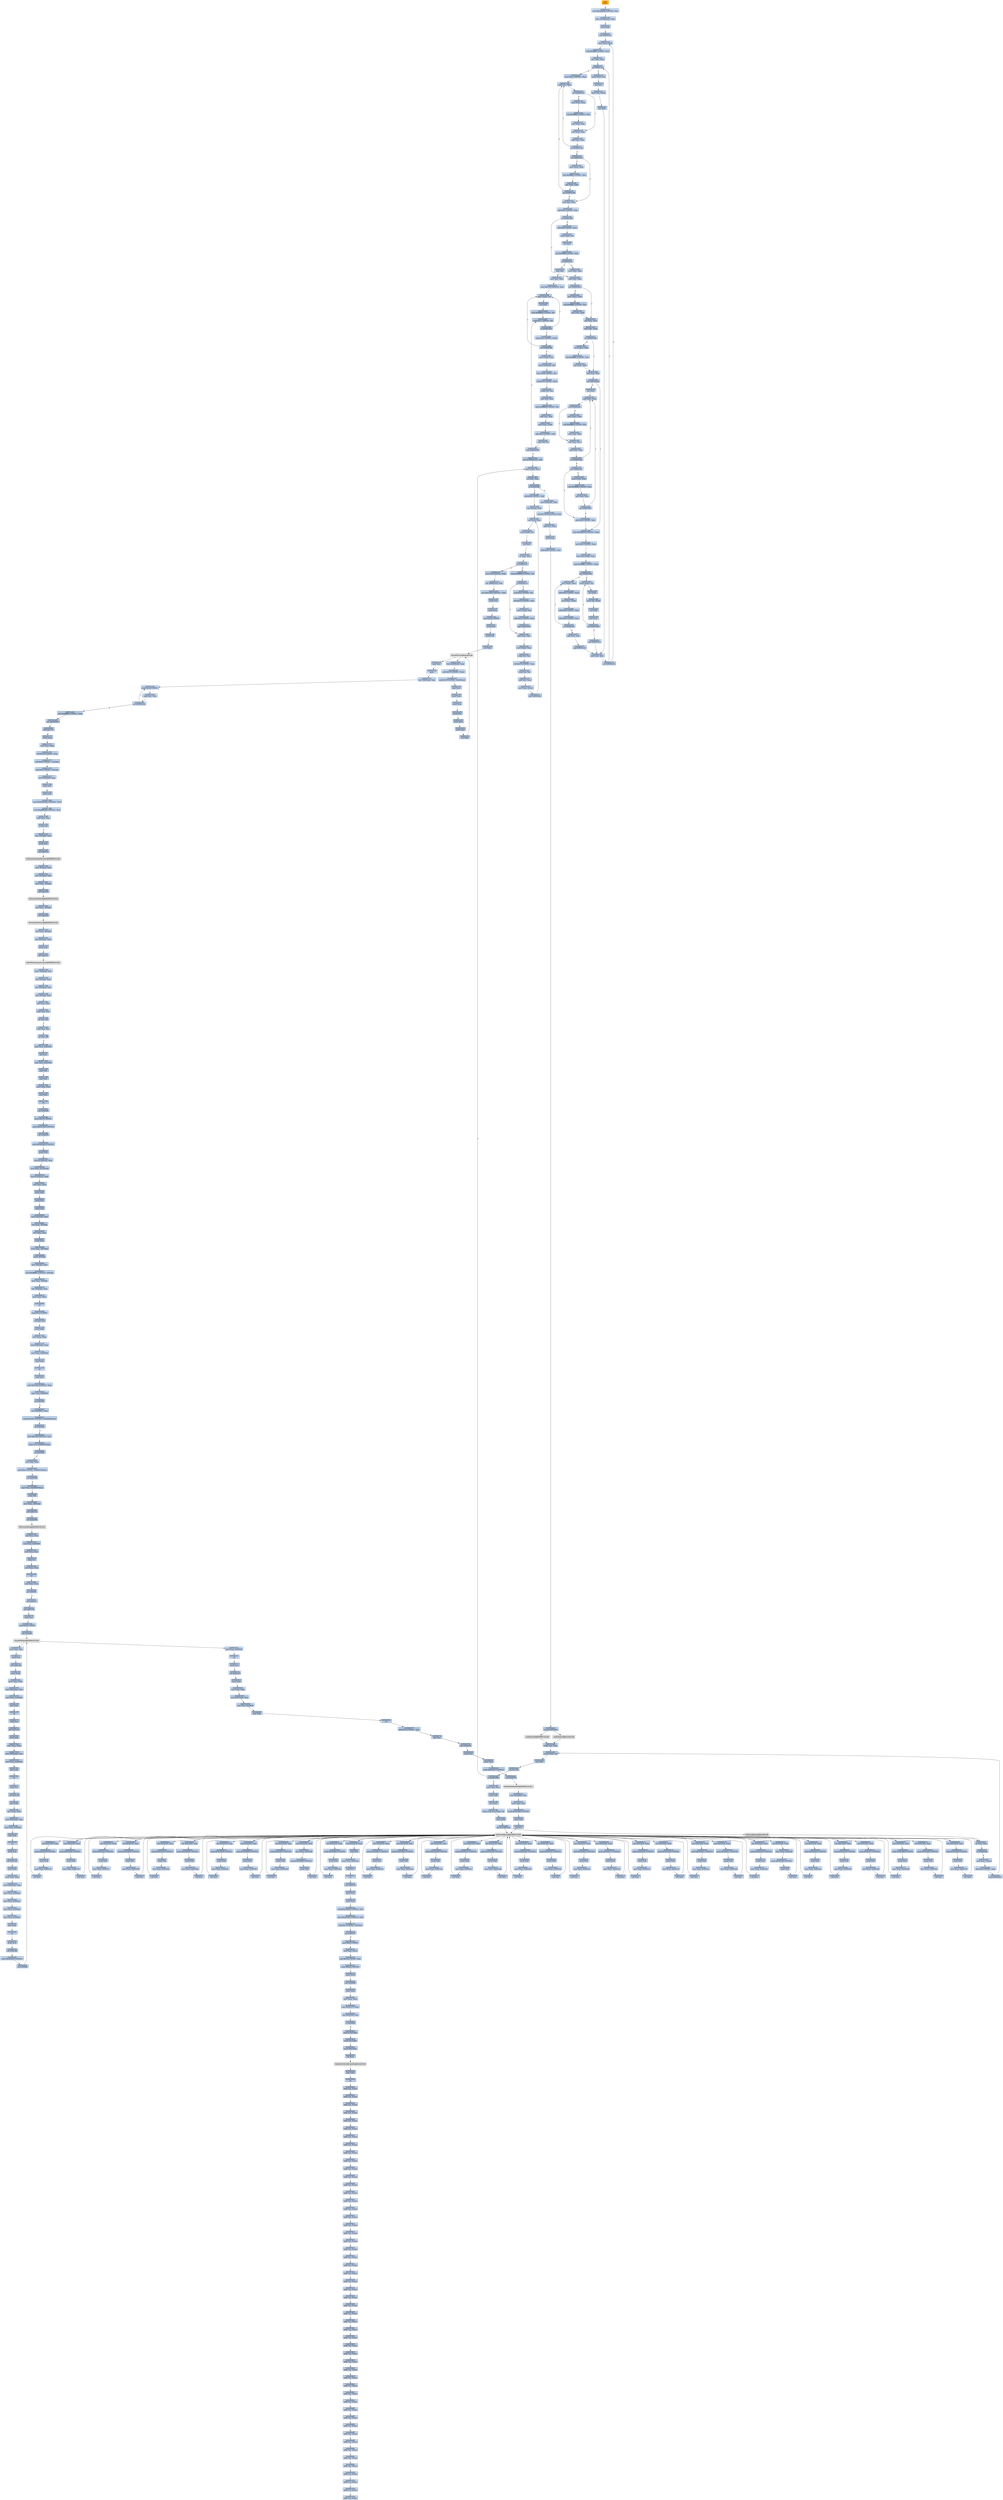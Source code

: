 digraph G {
node[shape=rectangle,style=filled,fillcolor=lightsteelblue,color=lightsteelblue]
bgcolor="transparent"
a0x0043ccb0pusha_[label="start\npusha ",fillcolor="orange",color="lightgrey"];
a0x0043ccb1movl_0x428000UINT32_esi[label="0x0043ccb1\nmovl $0x428000<UINT32>, %esi"];
a0x0043ccb6leal__159744esi__edi[label="0x0043ccb6\nleal -159744(%esi), %edi"];
a0x0043ccbcpushl_edi[label="0x0043ccbc\npushl %edi"];
a0x0043ccbdjmp_0x0043ccca[label="0x0043ccbd\njmp 0x0043ccca"];
a0x0043cccamovl_esi__ebx[label="0x0043ccca\nmovl (%esi), %ebx"];
a0x0043ccccsubl_0xfffffffcUINT8_esi[label="0x0043cccc\nsubl $0xfffffffc<UINT8>, %esi"];
a0x0043cccfadcl_ebx_ebx[label="0x0043cccf\nadcl %ebx, %ebx"];
a0x0043ccd1jb_0x0043ccc0[label="0x0043ccd1\njb 0x0043ccc0"];
a0x0043ccc0movb_esi__al[label="0x0043ccc0\nmovb (%esi), %al"];
a0x0043ccc2incl_esi[label="0x0043ccc2\nincl %esi"];
a0x0043ccc3movb_al_edi_[label="0x0043ccc3\nmovb %al, (%edi)"];
a0x0043ccc5incl_edi[label="0x0043ccc5\nincl %edi"];
a0x0043ccc6addl_ebx_ebx[label="0x0043ccc6\naddl %ebx, %ebx"];
a0x0043ccc8jne_0x0043ccd1[label="0x0043ccc8\njne 0x0043ccd1"];
a0x0043ccd3movl_0x1UINT32_eax[label="0x0043ccd3\nmovl $0x1<UINT32>, %eax"];
a0x0043ccd8addl_ebx_ebx[label="0x0043ccd8\naddl %ebx, %ebx"];
a0x0043ccdajne_0x0043cce3[label="0x0043ccda\njne 0x0043cce3"];
a0x0043cce3adcl_eax_eax[label="0x0043cce3\nadcl %eax, %eax"];
a0x0043cce5addl_ebx_ebx[label="0x0043cce5\naddl %ebx, %ebx"];
a0x0043cce7jae_0x0043ccd8[label="0x0043cce7\njae 0x0043ccd8"];
a0x0043cce9jne_0x0043ccf4[label="0x0043cce9\njne 0x0043ccf4"];
a0x0043ccf4xorl_ecx_ecx[label="0x0043ccf4\nxorl %ecx, %ecx"];
a0x0043ccf6subl_0x3UINT8_eax[label="0x0043ccf6\nsubl $0x3<UINT8>, %eax"];
a0x0043ccf9jb_0x0043cd08[label="0x0043ccf9\njb 0x0043cd08"];
a0x0043ccfbshll_0x8UINT8_eax[label="0x0043ccfb\nshll $0x8<UINT8>, %eax"];
a0x0043ccfemovb_esi__al[label="0x0043ccfe\nmovb (%esi), %al"];
a0x0043cd00incl_esi[label="0x0043cd00\nincl %esi"];
a0x0043cd01xorl_0xffffffffUINT8_eax[label="0x0043cd01\nxorl $0xffffffff<UINT8>, %eax"];
a0x0043cd04je_0x0043cd7a[label="0x0043cd04\nje 0x0043cd7a"];
a0x0043cd06movl_eax_ebp[label="0x0043cd06\nmovl %eax, %ebp"];
a0x0043cd08addl_ebx_ebx[label="0x0043cd08\naddl %ebx, %ebx"];
a0x0043cd0ajne_0x0043cd13[label="0x0043cd0a\njne 0x0043cd13"];
a0x0043cd13adcl_ecx_ecx[label="0x0043cd13\nadcl %ecx, %ecx"];
a0x0043cd15addl_ebx_ebx[label="0x0043cd15\naddl %ebx, %ebx"];
a0x0043cd17jne_0x0043cd20[label="0x0043cd17\njne 0x0043cd20"];
a0x0043cd19movl_esi__ebx[label="0x0043cd19\nmovl (%esi), %ebx"];
a0x0043cd1bsubl_0xfffffffcUINT8_esi[label="0x0043cd1b\nsubl $0xfffffffc<UINT8>, %esi"];
a0x0043cd1eadcl_ebx_ebx[label="0x0043cd1e\nadcl %ebx, %ebx"];
a0x0043cd20adcl_ecx_ecx[label="0x0043cd20\nadcl %ecx, %ecx"];
a0x0043cd22jne_0x0043cd44[label="0x0043cd22\njne 0x0043cd44"];
a0x0043cd44cmpl_0xfffff300UINT32_ebp[label="0x0043cd44\ncmpl $0xfffff300<UINT32>, %ebp"];
a0x0043cd4aadcl_0x1UINT8_ecx[label="0x0043cd4a\nadcl $0x1<UINT8>, %ecx"];
a0x0043cd4dleal_ediebp__edx[label="0x0043cd4d\nleal (%edi,%ebp), %edx"];
a0x0043cd50cmpl_0xfffffffcUINT8_ebp[label="0x0043cd50\ncmpl $0xfffffffc<UINT8>, %ebp"];
a0x0043cd53jbe_0x0043cd64[label="0x0043cd53\njbe 0x0043cd64"];
a0x0043cd64movl_edx__eax[label="0x0043cd64\nmovl (%edx), %eax"];
a0x0043cd66addl_0x4UINT8_edx[label="0x0043cd66\naddl $0x4<UINT8>, %edx"];
a0x0043cd69movl_eax_edi_[label="0x0043cd69\nmovl %eax, (%edi)"];
a0x0043cd6baddl_0x4UINT8_edi[label="0x0043cd6b\naddl $0x4<UINT8>, %edi"];
a0x0043cd6esubl_0x4UINT8_ecx[label="0x0043cd6e\nsubl $0x4<UINT8>, %ecx"];
a0x0043cd71ja_0x0043cd64[label="0x0043cd71\nja 0x0043cd64"];
a0x0043cd73addl_ecx_edi[label="0x0043cd73\naddl %ecx, %edi"];
a0x0043cd75jmp_0x0043ccc6[label="0x0043cd75\njmp 0x0043ccc6"];
a0x0043cd24incl_ecx[label="0x0043cd24\nincl %ecx"];
a0x0043cd25addl_ebx_ebx[label="0x0043cd25\naddl %ebx, %ebx"];
a0x0043cd27jne_0x0043cd30[label="0x0043cd27\njne 0x0043cd30"];
a0x0043cd29movl_esi__ebx[label="0x0043cd29\nmovl (%esi), %ebx"];
a0x0043cd2bsubl_0xfffffffcUINT8_esi[label="0x0043cd2b\nsubl $0xfffffffc<UINT8>, %esi"];
a0x0043cd2eadcl_ebx_ebx[label="0x0043cd2e\nadcl %ebx, %ebx"];
a0x0043cd30adcl_ecx_ecx[label="0x0043cd30\nadcl %ecx, %ecx"];
a0x0043cd32addl_ebx_ebx[label="0x0043cd32\naddl %ebx, %ebx"];
a0x0043cd34jae_0x0043cd25[label="0x0043cd34\njae 0x0043cd25"];
a0x0043cd36jne_0x0043cd41[label="0x0043cd36\njne 0x0043cd41"];
a0x0043cd41addl_0x2UINT8_ecx[label="0x0043cd41\naddl $0x2<UINT8>, %ecx"];
a0x0043cd55movb_edx__al[label="0x0043cd55\nmovb (%edx), %al"];
a0x0043cd57incl_edx[label="0x0043cd57\nincl %edx"];
a0x0043cd58movb_al_edi_[label="0x0043cd58\nmovb %al, (%edi)"];
a0x0043cd5aincl_edi[label="0x0043cd5a\nincl %edi"];
a0x0043cd5bdecl_ecx[label="0x0043cd5b\ndecl %ecx"];
a0x0043cd5cjne_0x0043cd55[label="0x0043cd5c\njne 0x0043cd55"];
a0x0043cd5ejmp_0x0043ccc6[label="0x0043cd5e\njmp 0x0043ccc6"];
a0x0043ccdcmovl_esi__ebx[label="0x0043ccdc\nmovl (%esi), %ebx"];
a0x0043ccdesubl_0xfffffffcUINT8_esi[label="0x0043ccde\nsubl $0xfffffffc<UINT8>, %esi"];
a0x0043cce1adcl_ebx_ebx[label="0x0043cce1\nadcl %ebx, %ebx"];
a0x0043cd0cmovl_esi__ebx[label="0x0043cd0c\nmovl (%esi), %ebx"];
a0x0043cd0esubl_0xfffffffcUINT8_esi[label="0x0043cd0e\nsubl $0xfffffffc<UINT8>, %esi"];
a0x0043cd11adcl_ebx_ebx[label="0x0043cd11\nadcl %ebx, %ebx"];
a0x0043ccebmovl_esi__ebx[label="0x0043cceb\nmovl (%esi), %ebx"];
a0x0043ccedsubl_0xfffffffcUINT8_esi[label="0x0043cced\nsubl $0xfffffffc<UINT8>, %esi"];
a0x0043ccf0adcl_ebx_ebx[label="0x0043ccf0\nadcl %ebx, %ebx"];
a0x0043ccf2jae_0x0043ccd8[label="0x0043ccf2\njae 0x0043ccd8"];
a0x0043cd38movl_esi__ebx[label="0x0043cd38\nmovl (%esi), %ebx"];
a0x0043cd3asubl_0xfffffffcUINT8_esi[label="0x0043cd3a\nsubl $0xfffffffc<UINT8>, %esi"];
a0x0043cd3dadcl_ebx_ebx[label="0x0043cd3d\nadcl %ebx, %ebx"];
a0x0043cd3fjae_0x0043cd25[label="0x0043cd3f\njae 0x0043cd25"];
a0x0043cd7apopl_esi[label="0x0043cd7a\npopl %esi"];
a0x0043cd7bmovl_esi_edi[label="0x0043cd7b\nmovl %esi, %edi"];
a0x0043cd7dmovl_0xc7bUINT32_ecx[label="0x0043cd7d\nmovl $0xc7b<UINT32>, %ecx"];
a0x0043cd82movb_edi__al[label="0x0043cd82\nmovb (%edi), %al"];
a0x0043cd84incl_edi[label="0x0043cd84\nincl %edi"];
a0x0043cd85subb_0xffffffe8UINT8_al[label="0x0043cd85\nsubb $0xffffffe8<UINT8>, %al"];
a0x0043cd87cmpb_0x1UINT8_al[label="0x0043cd87\ncmpb $0x1<UINT8>, %al"];
a0x0043cd89ja_0x0043cd82[label="0x0043cd89\nja 0x0043cd82"];
a0x0043cd8bcmpb_0xaUINT8_edi_[label="0x0043cd8b\ncmpb $0xa<UINT8>, (%edi)"];
a0x0043cd8ejne_0x0043cd82[label="0x0043cd8e\njne 0x0043cd82"];
a0x0043cd90movl_edi__eax[label="0x0043cd90\nmovl (%edi), %eax"];
a0x0043cd92movb_0x4edi__bl[label="0x0043cd92\nmovb 0x4(%edi), %bl"];
a0x0043cd95shrw_0x8UINT8_ax[label="0x0043cd95\nshrw $0x8<UINT8>, %ax"];
a0x0043cd99roll_0x10UINT8_eax[label="0x0043cd99\nroll $0x10<UINT8>, %eax"];
a0x0043cd9cxchgb_al_ah[label="0x0043cd9c\nxchgb %al, %ah"];
a0x0043cd9esubl_edi_eax[label="0x0043cd9e\nsubl %edi, %eax"];
a0x0043cda0subb_0xffffffe8UINT8_bl[label="0x0043cda0\nsubb $0xffffffe8<UINT8>, %bl"];
a0x0043cda3addl_esi_eax[label="0x0043cda3\naddl %esi, %eax"];
a0x0043cda5movl_eax_edi_[label="0x0043cda5\nmovl %eax, (%edi)"];
a0x0043cda7addl_0x5UINT8_edi[label="0x0043cda7\naddl $0x5<UINT8>, %edi"];
a0x0043cdaamovb_bl_al[label="0x0043cdaa\nmovb %bl, %al"];
a0x0043cdacloop_0x0043cd87[label="0x0043cdac\nloop 0x0043cd87"];
a0x0043cdaeleal_0x39000esi__edi[label="0x0043cdae\nleal 0x39000(%esi), %edi"];
a0x0043cdb4movl_edi__eax[label="0x0043cdb4\nmovl (%edi), %eax"];
a0x0043cdb6orl_eax_eax[label="0x0043cdb6\norl %eax, %eax"];
a0x0043cdb8je_0x0043cdf6[label="0x0043cdb8\nje 0x0043cdf6"];
a0x0043cdbamovl_0x4edi__ebx[label="0x0043cdba\nmovl 0x4(%edi), %ebx"];
a0x0043cdbdleal_0x3c54ceaxesi__eax[label="0x0043cdbd\nleal 0x3c54c(%eax,%esi), %eax"];
a0x0043cdc4addl_esi_ebx[label="0x0043cdc4\naddl %esi, %ebx"];
a0x0043cdc6pushl_eax[label="0x0043cdc6\npushl %eax"];
a0x0043cdc7addl_0x8UINT8_edi[label="0x0043cdc7\naddl $0x8<UINT8>, %edi"];
a0x0043cdcacall_0x3c5f0esi_[label="0x0043cdca\ncall 0x3c5f0(%esi)"];
LoadLibraryA_kernel32_dll[label="LoadLibraryA@kernel32.dll",fillcolor="lightgrey",color="lightgrey"];
a0x0043cdd0xchgl_eax_ebp[label="0x0043cdd0\nxchgl %eax, %ebp"];
a0x0043cdd1movb_edi__al[label="0x0043cdd1\nmovb (%edi), %al"];
a0x0043cdd3incl_edi[label="0x0043cdd3\nincl %edi"];
a0x0043cdd4orb_al_al[label="0x0043cdd4\norb %al, %al"];
a0x0043cdd6je_0x0043cdb4[label="0x0043cdd6\nje 0x0043cdb4"];
a0x0043cdd8movl_edi_ecx[label="0x0043cdd8\nmovl %edi, %ecx"];
a0x0043cddapushl_edi[label="0x0043cdda\npushl %edi"];
a0x0043cddbdecl_eax[label="0x0043cddb\ndecl %eax"];
a0x0043cddcrepnz_scasb_es_edi__al[label="0x0043cddc\nrepnz scasb %es:(%edi), %al"];
a0x0043cddepushl_ebp[label="0x0043cdde\npushl %ebp"];
a0x0043cddfcall_0x3c5f8esi_[label="0x0043cddf\ncall 0x3c5f8(%esi)"];
GetProcAddress_kernel32_dll[label="GetProcAddress@kernel32.dll",fillcolor="lightgrey",color="lightgrey"];
a0x0043cde5orl_eax_eax[label="0x0043cde5\norl %eax, %eax"];
a0x0043cde7je_0x0043cdf0[label="0x0043cde7\nje 0x0043cdf0"];
a0x0043cde9movl_eax_ebx_[label="0x0043cde9\nmovl %eax, (%ebx)"];
a0x0043cdebaddl_0x4UINT8_ebx[label="0x0043cdeb\naddl $0x4<UINT8>, %ebx"];
a0x0043cdeejmp_0x0043cdd1[label="0x0043cdee\njmp 0x0043cdd1"];
GetProcAddress_KERNEL32_DLL[label="GetProcAddress@KERNEL32.DLL",fillcolor="lightgrey",color="lightgrey"];
LoadLibraryA_KERNEL32_DLL[label="LoadLibraryA@KERNEL32.DLL",fillcolor="lightgrey",color="lightgrey"];
a0x0043cdf6addl_0x4UINT8_edi[label="0x0043cdf6\naddl $0x4<UINT8>, %edi"];
a0x0043cdf9leal__4esi__ebx[label="0x0043cdf9\nleal -4(%esi), %ebx"];
a0x0043cdfcxorl_eax_eax[label="0x0043cdfc\nxorl %eax, %eax"];
a0x0043cdfemovb_edi__al[label="0x0043cdfe\nmovb (%edi), %al"];
a0x0043ce00incl_edi[label="0x0043ce00\nincl %edi"];
a0x0043ce01orl_eax_eax[label="0x0043ce01\norl %eax, %eax"];
a0x0043ce03je_0x0043ce27[label="0x0043ce03\nje 0x0043ce27"];
a0x0043ce05cmpb_0xffffffefUINT8_al[label="0x0043ce05\ncmpb $0xffffffef<UINT8>, %al"];
a0x0043ce07ja_0x0043ce1a[label="0x0043ce07\nja 0x0043ce1a"];
a0x0043ce09addl_eax_ebx[label="0x0043ce09\naddl %eax, %ebx"];
a0x0043ce0bmovl_ebx__eax[label="0x0043ce0b\nmovl (%ebx), %eax"];
a0x0043ce0dxchgb_al_ah[label="0x0043ce0d\nxchgb %al, %ah"];
a0x0043ce0froll_0x10UINT8_eax[label="0x0043ce0f\nroll $0x10<UINT8>, %eax"];
a0x0043ce12xchgb_al_ah[label="0x0043ce12\nxchgb %al, %ah"];
a0x0043ce14addl_esi_eax[label="0x0043ce14\naddl %esi, %eax"];
a0x0043ce16movl_eax_ebx_[label="0x0043ce16\nmovl %eax, (%ebx)"];
a0x0043ce18jmp_0x0043cdfc[label="0x0043ce18\njmp 0x0043cdfc"];
a0x0043ce1aandb_0xfUINT8_al[label="0x0043ce1a\nandb $0xf<UINT8>, %al"];
a0x0043ce1cshll_0x10UINT8_eax[label="0x0043ce1c\nshll $0x10<UINT8>, %eax"];
a0x0043ce1fmovw_edi__ax[label="0x0043ce1f\nmovw (%edi), %ax"];
a0x0043ce22addl_0x2UINT8_edi[label="0x0043ce22\naddl $0x2<UINT8>, %edi"];
a0x0043ce25jmp_0x0043ce09[label="0x0043ce25\njmp 0x0043ce09"];
a0x0043ce27movl_0x3c5fcesi__ebp[label="0x0043ce27\nmovl 0x3c5fc(%esi), %ebp"];
a0x0043ce2dleal__4096esi__edi[label="0x0043ce2d\nleal -4096(%esi), %edi"];
a0x0043ce33movl_0x1000UINT32_ebx[label="0x0043ce33\nmovl $0x1000<UINT32>, %ebx"];
a0x0043ce38pushl_eax[label="0x0043ce38\npushl %eax"];
a0x0043ce39pushl_esp[label="0x0043ce39\npushl %esp"];
a0x0043ce3apushl_0x4UINT8[label="0x0043ce3a\npushl $0x4<UINT8>"];
a0x0043ce3cpushl_ebx[label="0x0043ce3c\npushl %ebx"];
a0x0043ce3dpushl_edi[label="0x0043ce3d\npushl %edi"];
a0x0043ce3ecall_ebp[label="0x0043ce3e\ncall %ebp"];
VirtualProtect_kernel32_dll[label="VirtualProtect@kernel32.dll",fillcolor="lightgrey",color="lightgrey"];
a0x0043ce40leal_0x20fedi__eax[label="0x0043ce40\nleal 0x20f(%edi), %eax"];
a0x0043ce46andb_0x7fUINT8_eax_[label="0x0043ce46\nandb $0x7f<UINT8>, (%eax)"];
a0x0043ce49andb_0x7fUINT8_0x28eax_[label="0x0043ce49\nandb $0x7f<UINT8>, 0x28(%eax)"];
a0x0043ce4dpopl_eax[label="0x0043ce4d\npopl %eax"];
a0x0043ce4epushl_eax[label="0x0043ce4e\npushl %eax"];
a0x0043ce4fpushl_esp[label="0x0043ce4f\npushl %esp"];
a0x0043ce50pushl_eax[label="0x0043ce50\npushl %eax"];
a0x0043ce51pushl_ebx[label="0x0043ce51\npushl %ebx"];
a0x0043ce52pushl_edi[label="0x0043ce52\npushl %edi"];
a0x0043ce53call_ebp[label="0x0043ce53\ncall %ebp"];
a0x0043ce55popl_eax[label="0x0043ce55\npopl %eax"];
a0x0043ce56popa_[label="0x0043ce56\npopa "];
a0x0043ce57leal__128esp__eax[label="0x0043ce57\nleal -128(%esp), %eax"];
a0x0043ce5bpushl_0x0UINT8[label="0x0043ce5b\npushl $0x0<UINT8>"];
a0x0043ce5dcmpl_eax_esp[label="0x0043ce5d\ncmpl %eax, %esp"];
a0x0043ce5fjne_0x0043ce5b[label="0x0043ce5f\njne 0x0043ce5b"];
a0x0043ce61subl_0xffffff80UINT8_esp[label="0x0043ce61\nsubl $0xffffff80<UINT8>, %esp"];
a0x0043ce64jmp_0x00405f50[label="0x0043ce64\njmp 0x00405f50"];
a0x00405f50call_0x411371[label="0x00405f50\ncall 0x411371"];
a0x00411371pushl_ebp[label="0x00411371\npushl %ebp"];
a0x00411372movl_esp_ebp[label="0x00411372\nmovl %esp, %ebp"];
a0x00411374subl_0x14UINT8_esp[label="0x00411374\nsubl $0x14<UINT8>, %esp"];
a0x00411377andl_0x0UINT8__12ebp_[label="0x00411377\nandl $0x0<UINT8>, -12(%ebp)"];
a0x0041137bandl_0x0UINT8__8ebp_[label="0x0041137b\nandl $0x0<UINT8>, -8(%ebp)"];
a0x0041137fmovl_0x433350_eax[label="0x0041137f\nmovl 0x433350, %eax"];
a0x00411384pushl_esi[label="0x00411384\npushl %esi"];
a0x00411385pushl_edi[label="0x00411385\npushl %edi"];
a0x00411386movl_0xbb40e64eUINT32_edi[label="0x00411386\nmovl $0xbb40e64e<UINT32>, %edi"];
a0x0041138bmovl_0xffff0000UINT32_esi[label="0x0041138b\nmovl $0xffff0000<UINT32>, %esi"];
a0x00411390cmpl_edi_eax[label="0x00411390\ncmpl %edi, %eax"];
a0x00411392je_0x4113a1[label="0x00411392\nje 0x4113a1"];
a0x004113a1leal__12ebp__eax[label="0x004113a1\nleal -12(%ebp), %eax"];
a0x004113a4pushl_eax[label="0x004113a4\npushl %eax"];
a0x004113a5call_0x4261b4[label="0x004113a5\ncall 0x4261b4"];
GetSystemTimeAsFileTime_KERNEL32_DLL[label="GetSystemTimeAsFileTime@KERNEL32.DLL",fillcolor="lightgrey",color="lightgrey"];
a0x004113abmovl__8ebp__eax[label="0x004113ab\nmovl -8(%ebp), %eax"];
a0x004113aexorl__12ebp__eax[label="0x004113ae\nxorl -12(%ebp), %eax"];
a0x004113b1movl_eax__4ebp_[label="0x004113b1\nmovl %eax, -4(%ebp)"];
a0x004113b4call_0x426194[label="0x004113b4\ncall 0x426194"];
GetCurrentThreadId_KERNEL32_DLL[label="GetCurrentThreadId@KERNEL32.DLL",fillcolor="lightgrey",color="lightgrey"];
a0x004113baxorl_eax__4ebp_[label="0x004113ba\nxorl %eax, -4(%ebp)"];
a0x004113bdcall_0x4261b0[label="0x004113bd\ncall 0x4261b0"];
GetCurrentProcessId_KERNEL32_DLL[label="GetCurrentProcessId@KERNEL32.DLL",fillcolor="lightgrey",color="lightgrey"];
a0x004113c3xorl_eax__4ebp_[label="0x004113c3\nxorl %eax, -4(%ebp)"];
a0x004113c6leal__20ebp__eax[label="0x004113c6\nleal -20(%ebp), %eax"];
a0x004113c9pushl_eax[label="0x004113c9\npushl %eax"];
a0x004113cacall_0x4261ac[label="0x004113ca\ncall 0x4261ac"];
QueryPerformanceCounter_KERNEL32_DLL[label="QueryPerformanceCounter@KERNEL32.DLL",fillcolor="lightgrey",color="lightgrey"];
a0x004113d0movl__16ebp__ecx[label="0x004113d0\nmovl -16(%ebp), %ecx"];
a0x004113d3leal__4ebp__eax[label="0x004113d3\nleal -4(%ebp), %eax"];
a0x004113d6xorl__20ebp__ecx[label="0x004113d6\nxorl -20(%ebp), %ecx"];
a0x004113d9xorl__4ebp__ecx[label="0x004113d9\nxorl -4(%ebp), %ecx"];
a0x004113dcxorl_eax_ecx[label="0x004113dc\nxorl %eax, %ecx"];
a0x004113decmpl_edi_ecx[label="0x004113de\ncmpl %edi, %ecx"];
a0x004113e0jne_0x4113e9[label="0x004113e0\njne 0x4113e9"];
a0x004113e9testl_ecx_esi[label="0x004113e9\ntestl %ecx, %esi"];
a0x004113ebjne_0x4113f9[label="0x004113eb\njne 0x4113f9"];
a0x004113f9movl_ecx_0x433350[label="0x004113f9\nmovl %ecx, 0x433350"];
a0x004113ffnotl_ecx[label="0x004113ff\nnotl %ecx"];
a0x00411401movl_ecx_0x433354[label="0x00411401\nmovl %ecx, 0x433354"];
a0x00411407popl_edi[label="0x00411407\npopl %edi"];
a0x00411408popl_esi[label="0x00411408\npopl %esi"];
a0x00411409movl_ebp_esp[label="0x00411409\nmovl %ebp, %esp"];
a0x0041140bpopl_ebp[label="0x0041140b\npopl %ebp"];
a0x0041140cret[label="0x0041140c\nret"];
a0x00405f55jmp_0x405d8f[label="0x00405f55\njmp 0x405d8f"];
a0x00405d8fpushl_0x14UINT8[label="0x00405d8f\npushl $0x14<UINT8>"];
a0x00405d91pushl_0x431cb0UINT32[label="0x00405d91\npushl $0x431cb0<UINT32>"];
a0x00405d96call_0x406d40[label="0x00405d96\ncall 0x406d40"];
a0x00406d40pushl_0x406de0UINT32[label="0x00406d40\npushl $0x406de0<UINT32>"];
a0x00406d45pushl_fs_0[label="0x00406d45\npushl %fs:0"];
a0x00406d4cmovl_0x10esp__eax[label="0x00406d4c\nmovl 0x10(%esp), %eax"];
a0x00406d50movl_ebp_0x10esp_[label="0x00406d50\nmovl %ebp, 0x10(%esp)"];
a0x00406d54leal_0x10esp__ebp[label="0x00406d54\nleal 0x10(%esp), %ebp"];
a0x00406d58subl_eax_esp[label="0x00406d58\nsubl %eax, %esp"];
a0x00406d5apushl_ebx[label="0x00406d5a\npushl %ebx"];
a0x00406d5bpushl_esi[label="0x00406d5b\npushl %esi"];
a0x00406d5cpushl_edi[label="0x00406d5c\npushl %edi"];
a0x00406d5dmovl_0x433350_eax[label="0x00406d5d\nmovl 0x433350, %eax"];
a0x00406d62xorl_eax__4ebp_[label="0x00406d62\nxorl %eax, -4(%ebp)"];
a0x00406d65xorl_ebp_eax[label="0x00406d65\nxorl %ebp, %eax"];
a0x00406d67pushl_eax[label="0x00406d67\npushl %eax"];
a0x00406d68movl_esp__24ebp_[label="0x00406d68\nmovl %esp, -24(%ebp)"];
a0x00406d6bpushl__8ebp_[label="0x00406d6b\npushl -8(%ebp)"];
a0x00406d6emovl__4ebp__eax[label="0x00406d6e\nmovl -4(%ebp), %eax"];
a0x00406d71movl_0xfffffffeUINT32__4ebp_[label="0x00406d71\nmovl $0xfffffffe<UINT32>, -4(%ebp)"];
a0x00406d78movl_eax__8ebp_[label="0x00406d78\nmovl %eax, -8(%ebp)"];
a0x00406d7bleal__16ebp__eax[label="0x00406d7b\nleal -16(%ebp), %eax"];
a0x00406d7emovl_eax_fs_0[label="0x00406d7e\nmovl %eax, %fs:0"];
a0x00406d84ret[label="0x00406d84\nret"];
a0x00405d9bpushl_0x1UINT8[label="0x00405d9b\npushl $0x1<UINT8>"];
a0x00405d9dcall_0x411324[label="0x00405d9d\ncall 0x411324"];
a0x00411324pushl_ebp[label="0x00411324\npushl %ebp"];
a0x00411325movl_esp_ebp[label="0x00411325\nmovl %esp, %ebp"];
a0x00411327movl_0x8ebp__eax[label="0x00411327\nmovl 0x8(%ebp), %eax"];
a0x0041132amovl_eax_0x434558[label="0x0041132a\nmovl %eax, 0x434558"];
a0x0041132fpopl_ebp[label="0x0041132f\npopl %ebp"];
a0x00411330ret[label="0x00411330\nret"];
a0x00405da2popl_ecx[label="0x00405da2\npopl %ecx"];
a0x00405da3movl_0x5a4dUINT32_eax[label="0x00405da3\nmovl $0x5a4d<UINT32>, %eax"];
a0x00405da8cmpw_ax_0x400000[label="0x00405da8\ncmpw %ax, 0x400000"];
a0x00405dafje_0x405db5[label="0x00405daf\nje 0x405db5"];
a0x00405db5movl_0x40003c_eax[label="0x00405db5\nmovl 0x40003c, %eax"];
a0x00405dbacmpl_0x4550UINT32_0x400000eax_[label="0x00405dba\ncmpl $0x4550<UINT32>, 0x400000(%eax)"];
a0x00405dc4jne_0x405db1[label="0x00405dc4\njne 0x405db1"];
a0x00405dc6movl_0x10bUINT32_ecx[label="0x00405dc6\nmovl $0x10b<UINT32>, %ecx"];
a0x00405dcbcmpw_cx_0x400018eax_[label="0x00405dcb\ncmpw %cx, 0x400018(%eax)"];
a0x00405dd2jne_0x405db1[label="0x00405dd2\njne 0x405db1"];
a0x00405dd4xorl_ebx_ebx[label="0x00405dd4\nxorl %ebx, %ebx"];
a0x00405dd6cmpl_0xeUINT8_0x400074eax_[label="0x00405dd6\ncmpl $0xe<UINT8>, 0x400074(%eax)"];
a0x00405dddjbe_0x405de8[label="0x00405ddd\njbe 0x405de8"];
a0x00405ddfcmpl_ebx_0x4000e8eax_[label="0x00405ddf\ncmpl %ebx, 0x4000e8(%eax)"];
a0x00405de5setne_bl[label="0x00405de5\nsetne %bl"];
a0x00405de8movl_ebx__28ebp_[label="0x00405de8\nmovl %ebx, -28(%ebp)"];
a0x00405debcall_0x40c1a0[label="0x00405deb\ncall 0x40c1a0"];
a0x0040c1a0call_0x426198[label="0x0040c1a0\ncall 0x426198"];
GetProcessHeap_KERNEL32_DLL[label="GetProcessHeap@KERNEL32.DLL",fillcolor="lightgrey",color="lightgrey"];
a0x0040c1a6xorl_ecx_ecx[label="0x0040c1a6\nxorl %ecx, %ecx"];
a0x0040c1a8movl_eax_0x434bb0[label="0x0040c1a8\nmovl %eax, 0x434bb0"];
a0x0040c1adtestl_eax_eax[label="0x0040c1ad\ntestl %eax, %eax"];
a0x0040c1afsetne_cl[label="0x0040c1af\nsetne %cl"];
a0x0040c1b2movl_ecx_eax[label="0x0040c1b2\nmovl %ecx, %eax"];
a0x0040c1b4ret[label="0x0040c1b4\nret"];
a0x00405df0testl_eax_eax[label="0x00405df0\ntestl %eax, %eax"];
a0x00405df2jne_0x405dfc[label="0x00405df2\njne 0x405dfc"];
a0x00405dfccall_0x40ae7a[label="0x00405dfc\ncall 0x40ae7a"];
a0x0040ae7acall_0x404708[label="0x0040ae7a\ncall 0x404708"];
a0x00404708pushl_esi[label="0x00404708\npushl %esi"];
a0x00404709pushl_0x0UINT8[label="0x00404709\npushl $0x0<UINT8>"];
a0x0040470bcall_0x4260f0[label="0x0040470b\ncall 0x4260f0"];
EncodePointer_KERNEL32_DLL[label="EncodePointer@KERNEL32.DLL",fillcolor="lightgrey",color="lightgrey"];
a0x00404711movl_eax_esi[label="0x00404711\nmovl %eax, %esi"];
a0x00404713pushl_esi[label="0x00404713\npushl %esi"];
a0x00404714call_0x40c18d[label="0x00404714\ncall 0x40c18d"];
a0x0040c18dpushl_ebp[label="0x0040c18d\npushl %ebp"];
a0x0040c18emovl_esp_ebp[label="0x0040c18e\nmovl %esp, %ebp"];
a0x0040c190movl_0x8ebp__eax[label="0x0040c190\nmovl 0x8(%ebp), %eax"];
a0x0040c193movl_eax_0x434ba8[label="0x0040c193\nmovl %eax, 0x434ba8"];
a0x0040c198popl_ebp[label="0x0040c198\npopl %ebp"];
a0x0040c199ret[label="0x0040c199\nret"];
a0x00404719pushl_esi[label="0x00404719\npushl %esi"];
a0x0040471acall_0x4070c3[label="0x0040471a\ncall 0x4070c3"];
a0x004070c3pushl_ebp[label="0x004070c3\npushl %ebp"];
a0x004070c4movl_esp_ebp[label="0x004070c4\nmovl %esp, %ebp"];
a0x004070c6movl_0x8ebp__eax[label="0x004070c6\nmovl 0x8(%ebp), %eax"];
a0x004070c9movl_eax_0x434444[label="0x004070c9\nmovl %eax, 0x434444"];
a0x004070cepopl_ebp[label="0x004070ce\npopl %ebp"];
a0x004070cfret[label="0x004070cf\nret"];
a0x0040471fpushl_esi[label="0x0040471f\npushl %esi"];
a0x00404720call_0x40caf9[label="0x00404720\ncall 0x40caf9"];
a0x0040caf9pushl_ebp[label="0x0040caf9\npushl %ebp"];
a0x0040cafamovl_esp_ebp[label="0x0040cafa\nmovl %esp, %ebp"];
a0x0040cafcmovl_0x8ebp__eax[label="0x0040cafc\nmovl 0x8(%ebp), %eax"];
a0x0040caffmovl_eax_0x434edc[label="0x0040caff\nmovl %eax, 0x434edc"];
a0x0040cb04popl_ebp[label="0x0040cb04\npopl %ebp"];
a0x0040cb05ret[label="0x0040cb05\nret"];
a0x00404725pushl_esi[label="0x00404725\npushl %esi"];
a0x00404726call_0x40cb25[label="0x00404726\ncall 0x40cb25"];
a0x0040cb25pushl_ebp[label="0x0040cb25\npushl %ebp"];
a0x0040cb26movl_esp_ebp[label="0x0040cb26\nmovl %esp, %ebp"];
a0x0040cb28movl_0x8ebp__eax[label="0x0040cb28\nmovl 0x8(%ebp), %eax"];
a0x0040cb2bmovl_eax_0x434ee0[label="0x0040cb2b\nmovl %eax, 0x434ee0"];
a0x0040cb30movl_eax_0x434ee4[label="0x0040cb30\nmovl %eax, 0x434ee4"];
a0x0040cb35movl_eax_0x434ee8[label="0x0040cb35\nmovl %eax, 0x434ee8"];
a0x0040cb3amovl_eax_0x434eec[label="0x0040cb3a\nmovl %eax, 0x434eec"];
a0x0040cb3fpopl_ebp[label="0x0040cb3f\npopl %ebp"];
a0x0040cb40ret[label="0x0040cb40\nret"];
a0x0040472bpushl_esi[label="0x0040472b\npushl %esi"];
a0x0040472ccall_0x40c90f[label="0x0040472c\ncall 0x40c90f"];
a0x0040c90fpushl_0x40c8c8UINT32[label="0x0040c90f\npushl $0x40c8c8<UINT32>"];
a0x0040c914call_0x4260f0[label="0x0040c914\ncall 0x4260f0"];
a0x0040c91amovl_eax_0x434ed8[label="0x0040c91a\nmovl %eax, 0x434ed8"];
a0x0040c91fret[label="0x0040c91f\nret"];
a0x00404731pushl_esi[label="0x00404731\npushl %esi"];
a0x00404732call_0x40d032[label="0x00404732\ncall 0x40d032"];
a0x0040d032pushl_ebp[label="0x0040d032\npushl %ebp"];
a0x0040d033movl_esp_ebp[label="0x0040d033\nmovl %esp, %ebp"];
a0x0040d035movl_0x8ebp__eax[label="0x0040d035\nmovl 0x8(%ebp), %eax"];
a0x0040d038movl_eax_0x434ef4[label="0x0040d038\nmovl %eax, 0x434ef4"];
a0x0040d03dpopl_ebp[label="0x0040d03d\npopl %ebp"];
a0x0040d03eret[label="0x0040d03e\nret"];
a0x00404737addl_0x18UINT8_esp[label="0x00404737\naddl $0x18<UINT8>, %esp"];
a0x0040473apopl_esi[label="0x0040473a\npopl %esi"];
a0x0040473bjmp_0x409a24[label="0x0040473b\njmp 0x409a24"];
a0x00409a24pushl_esi[label="0x00409a24\npushl %esi"];
a0x00409a25pushl_edi[label="0x00409a25\npushl %edi"];
a0x00409a26pushl_0x42cf4cUINT32[label="0x00409a26\npushl $0x42cf4c<UINT32>"];
a0x00409a2bcall_0x426178[label="0x00409a2b\ncall 0x426178"];
GetModuleHandleW_KERNEL32_DLL[label="GetModuleHandleW@KERNEL32.DLL",fillcolor="lightgrey",color="lightgrey"];
a0x00409a31movl_0x4260b0_esi[label="0x00409a31\nmovl 0x4260b0, %esi"];
a0x00409a37movl_eax_edi[label="0x00409a37\nmovl %eax, %edi"];
a0x00409a39pushl_0x42cf68UINT32[label="0x00409a39\npushl $0x42cf68<UINT32>"];
a0x00409a3epushl_edi[label="0x00409a3e\npushl %edi"];
a0x00409a3fcall_esi[label="0x00409a3f\ncall %esi"];
a0x00409a41xorl_0x433350_eax[label="0x00409a41\nxorl 0x433350, %eax"];
a0x00409a47pushl_0x42cf74UINT32[label="0x00409a47\npushl $0x42cf74<UINT32>"];
a0x00409a4cpushl_edi[label="0x00409a4c\npushl %edi"];
a0x00409a4dmovl_eax_0x435160[label="0x00409a4d\nmovl %eax, 0x435160"];
a0x00409a52call_esi[label="0x00409a52\ncall %esi"];
a0x00409a54xorl_0x433350_eax[label="0x00409a54\nxorl 0x433350, %eax"];
a0x00409a5apushl_0x42cf7cUINT32[label="0x00409a5a\npushl $0x42cf7c<UINT32>"];
a0x00409a5fpushl_edi[label="0x00409a5f\npushl %edi"];
a0x00409a60movl_eax_0x435164[label="0x00409a60\nmovl %eax, 0x435164"];
a0x00409a65call_esi[label="0x00409a65\ncall %esi"];
a0x00409a67xorl_0x433350_eax[label="0x00409a67\nxorl 0x433350, %eax"];
a0x00409a6dpushl_0x42cf88UINT32[label="0x00409a6d\npushl $0x42cf88<UINT32>"];
a0x00409a72pushl_edi[label="0x00409a72\npushl %edi"];
a0x00409a73movl_eax_0x435168[label="0x00409a73\nmovl %eax, 0x435168"];
a0x00409a78call_esi[label="0x00409a78\ncall %esi"];
a0x00409a7axorl_0x433350_eax[label="0x00409a7a\nxorl 0x433350, %eax"];
a0x00409a80pushl_0x42cf94UINT32[label="0x00409a80\npushl $0x42cf94<UINT32>"];
a0x00409a85pushl_edi[label="0x00409a85\npushl %edi"];
a0x00409a86movl_eax_0x43516c[label="0x00409a86\nmovl %eax, 0x43516c"];
a0x00409a8bcall_esi[label="0x00409a8b\ncall %esi"];
a0x00409a8dxorl_0x433350_eax[label="0x00409a8d\nxorl 0x433350, %eax"];
a0x00409a93pushl_0x42cfb0UINT32[label="0x00409a93\npushl $0x42cfb0<UINT32>"];
a0x00409a98pushl_edi[label="0x00409a98\npushl %edi"];
a0x00409a99movl_eax_0x435170[label="0x00409a99\nmovl %eax, 0x435170"];
a0x00409a9ecall_esi[label="0x00409a9e\ncall %esi"];
a0x00409aa0xorl_0x433350_eax[label="0x00409aa0\nxorl 0x433350, %eax"];
a0x00409aa6pushl_0x42cfc0UINT32[label="0x00409aa6\npushl $0x42cfc0<UINT32>"];
a0x00409aabpushl_edi[label="0x00409aab\npushl %edi"];
a0x00409aacmovl_eax_0x435174[label="0x00409aac\nmovl %eax, 0x435174"];
a0x00409ab1call_esi[label="0x00409ab1\ncall %esi"];
a0x00409ab3xorl_0x433350_eax[label="0x00409ab3\nxorl 0x433350, %eax"];
a0x00409ab9pushl_0x42cfd4UINT32[label="0x00409ab9\npushl $0x42cfd4<UINT32>"];
a0x00409abepushl_edi[label="0x00409abe\npushl %edi"];
a0x00409abfmovl_eax_0x435178[label="0x00409abf\nmovl %eax, 0x435178"];
a0x00409ac4call_esi[label="0x00409ac4\ncall %esi"];
a0x00409ac6xorl_0x433350_eax[label="0x00409ac6\nxorl 0x433350, %eax"];
a0x00409accpushl_0x42cfecUINT32[label="0x00409acc\npushl $0x42cfec<UINT32>"];
a0x00409ad1pushl_edi[label="0x00409ad1\npushl %edi"];
a0x00409ad2movl_eax_0x43517c[label="0x00409ad2\nmovl %eax, 0x43517c"];
a0x00409ad7call_esi[label="0x00409ad7\ncall %esi"];
a0x00409ad9xorl_0x433350_eax[label="0x00409ad9\nxorl 0x433350, %eax"];
a0x00409adfpushl_0x42d004UINT32[label="0x00409adf\npushl $0x42d004<UINT32>"];
a0x00409ae4pushl_edi[label="0x00409ae4\npushl %edi"];
a0x00409ae5movl_eax_0x435180[label="0x00409ae5\nmovl %eax, 0x435180"];
a0x00409aeacall_esi[label="0x00409aea\ncall %esi"];
a0x00409aecxorl_0x433350_eax[label="0x00409aec\nxorl 0x433350, %eax"];
a0x00409af2pushl_0x42d018UINT32[label="0x00409af2\npushl $0x42d018<UINT32>"];
a0x00409af7pushl_edi[label="0x00409af7\npushl %edi"];
a0x00409af8movl_eax_0x435184[label="0x00409af8\nmovl %eax, 0x435184"];
a0x00409afdcall_esi[label="0x00409afd\ncall %esi"];
a0x00409affxorl_0x433350_eax[label="0x00409aff\nxorl 0x433350, %eax"];
a0x00409b05pushl_0x42d038UINT32[label="0x00409b05\npushl $0x42d038<UINT32>"];
a0x00409b0apushl_edi[label="0x00409b0a\npushl %edi"];
a0x00409b0bmovl_eax_0x435188[label="0x00409b0b\nmovl %eax, 0x435188"];
a0x00409b10call_esi[label="0x00409b10\ncall %esi"];
a0x00409b12xorl_0x433350_eax[label="0x00409b12\nxorl 0x433350, %eax"];
a0x00409b18pushl_0x42d050UINT32[label="0x00409b18\npushl $0x42d050<UINT32>"];
a0x00409b1dpushl_edi[label="0x00409b1d\npushl %edi"];
a0x00409b1emovl_eax_0x43518c[label="0x00409b1e\nmovl %eax, 0x43518c"];
a0x00409b23call_esi[label="0x00409b23\ncall %esi"];
a0x00409b25xorl_0x433350_eax[label="0x00409b25\nxorl 0x433350, %eax"];
a0x00409b2bpushl_0x42d068UINT32[label="0x00409b2b\npushl $0x42d068<UINT32>"];
a0x00409b30pushl_edi[label="0x00409b30\npushl %edi"];
a0x00409b31movl_eax_0x435190[label="0x00409b31\nmovl %eax, 0x435190"];
a0x00409b36call_esi[label="0x00409b36\ncall %esi"];
a0x00409b38xorl_0x433350_eax[label="0x00409b38\nxorl 0x433350, %eax"];
a0x00409b3epushl_0x42d07cUINT32[label="0x00409b3e\npushl $0x42d07c<UINT32>"];
a0x00409b43pushl_edi[label="0x00409b43\npushl %edi"];
a0x00409b44movl_eax_0x435194[label="0x00409b44\nmovl %eax, 0x435194"];
a0x00409b49call_esi[label="0x00409b49\ncall %esi"];
a0x00409b4bxorl_0x433350_eax[label="0x00409b4b\nxorl 0x433350, %eax"];
a0x00409b51movl_eax_0x435198[label="0x00409b51\nmovl %eax, 0x435198"];
a0x00409b56pushl_0x42d090UINT32[label="0x00409b56\npushl $0x42d090<UINT32>"];
a0x00409b5bpushl_edi[label="0x00409b5b\npushl %edi"];
a0x00409b5ccall_esi[label="0x00409b5c\ncall %esi"];
a0x00409b5exorl_0x433350_eax[label="0x00409b5e\nxorl 0x433350, %eax"];
a0x00409b64pushl_0x42d0acUINT32[label="0x00409b64\npushl $0x42d0ac<UINT32>"];
a0x00409b69pushl_edi[label="0x00409b69\npushl %edi"];
a0x00409b6amovl_eax_0x43519c[label="0x00409b6a\nmovl %eax, 0x43519c"];
a0x00409b6fcall_esi[label="0x00409b6f\ncall %esi"];
a0x00409b71xorl_0x433350_eax[label="0x00409b71\nxorl 0x433350, %eax"];
a0x00409b77pushl_0x42d0ccUINT32[label="0x00409b77\npushl $0x42d0cc<UINT32>"];
a0x00409b7cpushl_edi[label="0x00409b7c\npushl %edi"];
a0x00409b7dmovl_eax_0x4351a0[label="0x00409b7d\nmovl %eax, 0x4351a0"];
a0x00409b82call_esi[label="0x00409b82\ncall %esi"];
a0x00409b84xorl_0x433350_eax[label="0x00409b84\nxorl 0x433350, %eax"];
a0x00409b8apushl_0x42d0e8UINT32[label="0x00409b8a\npushl $0x42d0e8<UINT32>"];
a0x00409b8fpushl_edi[label="0x00409b8f\npushl %edi"];
a0x00409b90movl_eax_0x4351a4[label="0x00409b90\nmovl %eax, 0x4351a4"];
a0x00409b95call_esi[label="0x00409b95\ncall %esi"];
a0x00409b97xorl_0x433350_eax[label="0x00409b97\nxorl 0x433350, %eax"];
a0x00409b9dpushl_0x42d108UINT32[label="0x00409b9d\npushl $0x42d108<UINT32>"];
a0x00409ba2pushl_edi[label="0x00409ba2\npushl %edi"];
a0x00409ba3movl_eax_0x4351a8[label="0x00409ba3\nmovl %eax, 0x4351a8"];
a0x00409ba8call_esi[label="0x00409ba8\ncall %esi"];
a0x00409baaxorl_0x433350_eax[label="0x00409baa\nxorl 0x433350, %eax"];
a0x00409bb0pushl_0x42d11cUINT32[label="0x00409bb0\npushl $0x42d11c<UINT32>"];
a0x00409bb5pushl_edi[label="0x00409bb5\npushl %edi"];
a0x00409bb6movl_eax_0x4351ac[label="0x00409bb6\nmovl %eax, 0x4351ac"];
a0x00409bbbcall_esi[label="0x00409bbb\ncall %esi"];
a0x00409bbdxorl_0x433350_eax[label="0x00409bbd\nxorl 0x433350, %eax"];
a0x00409bc3pushl_0x42d138UINT32[label="0x00409bc3\npushl $0x42d138<UINT32>"];
a0x00409bc8pushl_edi[label="0x00409bc8\npushl %edi"];
a0x00409bc9movl_eax_0x4351b0[label="0x00409bc9\nmovl %eax, 0x4351b0"];
a0x00409bcecall_esi[label="0x00409bce\ncall %esi"];
a0x00409bd0xorl_0x433350_eax[label="0x00409bd0\nxorl 0x433350, %eax"];
a0x00409bd6pushl_0x42d14cUINT32[label="0x00409bd6\npushl $0x42d14c<UINT32>"];
a0x00409bdbpushl_edi[label="0x00409bdb\npushl %edi"];
a0x00409bdcmovl_eax_0x4351b8[label="0x00409bdc\nmovl %eax, 0x4351b8"];
a0x00409be1call_esi[label="0x00409be1\ncall %esi"];
a0x00409be3xorl_0x433350_eax[label="0x00409be3\nxorl 0x433350, %eax"];
a0x00409be9pushl_0x42d15cUINT32[label="0x00409be9\npushl $0x42d15c<UINT32>"];
a0x00409beepushl_edi[label="0x00409bee\npushl %edi"];
a0x00409befmovl_eax_0x4351b4[label="0x00409bef\nmovl %eax, 0x4351b4"];
a0x00409bf4call_esi[label="0x00409bf4\ncall %esi"];
a0x00409bf6xorl_0x433350_eax[label="0x00409bf6\nxorl 0x433350, %eax"];
a0x00409bfcpushl_0x42d16cUINT32[label="0x00409bfc\npushl $0x42d16c<UINT32>"];
a0x00409c01pushl_edi[label="0x00409c01\npushl %edi"];
a0x00409c02movl_eax_0x4351bc[label="0x00409c02\nmovl %eax, 0x4351bc"];
a0x00409c07call_esi[label="0x00409c07\ncall %esi"];
a0x00409c09xorl_0x433350_eax[label="0x00409c09\nxorl 0x433350, %eax"];
a0x00409c0fpushl_0x42d17cUINT32[label="0x00409c0f\npushl $0x42d17c<UINT32>"];
a0x00409c14pushl_edi[label="0x00409c14\npushl %edi"];
a0x00409c15movl_eax_0x4351c0[label="0x00409c15\nmovl %eax, 0x4351c0"];
a0x00409c1acall_esi[label="0x00409c1a\ncall %esi"];
a0x00409c1cxorl_0x433350_eax[label="0x00409c1c\nxorl 0x433350, %eax"];
a0x00409c22pushl_0x42d18cUINT32[label="0x00409c22\npushl $0x42d18c<UINT32>"];
a0x00409c27pushl_edi[label="0x00409c27\npushl %edi"];
a0x00409c28movl_eax_0x4351c4[label="0x00409c28\nmovl %eax, 0x4351c4"];
a0x00409c2dcall_esi[label="0x00409c2d\ncall %esi"];
a0x00409c2fxorl_0x433350_eax[label="0x00409c2f\nxorl 0x433350, %eax"];
a0x00409c35pushl_0x42d1a8UINT32[label="0x00409c35\npushl $0x42d1a8<UINT32>"];
a0x00409c3apushl_edi[label="0x00409c3a\npushl %edi"];
a0x00409c3bmovl_eax_0x4351c8[label="0x00409c3b\nmovl %eax, 0x4351c8"];
a0x00409c40call_esi[label="0x00409c40\ncall %esi"];
a0x00409c42xorl_0x433350_eax[label="0x00409c42\nxorl 0x433350, %eax"];
a0x00409c48pushl_0x42d1bcUINT32[label="0x00409c48\npushl $0x42d1bc<UINT32>"];
a0x00409c4dpushl_edi[label="0x00409c4d\npushl %edi"];
a0x00409c4emovl_eax_0x4351cc[label="0x00409c4e\nmovl %eax, 0x4351cc"];
a0x00409c53call_esi[label="0x00409c53\ncall %esi"];
a0x00409c55xorl_0x433350_eax[label="0x00409c55\nxorl 0x433350, %eax"];
a0x00409c5bpushl_0x42d1ccUINT32[label="0x00409c5b\npushl $0x42d1cc<UINT32>"];
a0x00409c60pushl_edi[label="0x00409c60\npushl %edi"];
a0x00409c61movl_eax_0x4351d0[label="0x00409c61\nmovl %eax, 0x4351d0"];
a0x00409c66call_esi[label="0x00409c66\ncall %esi"];
a0x00409c68xorl_0x433350_eax[label="0x00409c68\nxorl 0x433350, %eax"];
a0x00409c6epushl_0x42d1e0UINT32[label="0x00409c6e\npushl $0x42d1e0<UINT32>"];
a0x00409c73pushl_edi[label="0x00409c73\npushl %edi"];
a0x00409c74movl_eax_0x4351d4[label="0x00409c74\nmovl %eax, 0x4351d4"];
a0x00409c79call_esi[label="0x00409c79\ncall %esi"];
a0x00409c7bxorl_0x433350_eax[label="0x00409c7b\nxorl 0x433350, %eax"];
a0x00409c81movl_eax_0x4351d8[label="0x00409c81\nmovl %eax, 0x4351d8"];
a0x00409c86pushl_0x42d1f0UINT32[label="0x00409c86\npushl $0x42d1f0<UINT32>"];
a0x00409c8bpushl_edi[label="0x00409c8b\npushl %edi"];
a0x00409c8ccall_esi[label="0x00409c8c\ncall %esi"];
a0x00409c8exorl_0x433350_eax[label="0x00409c8e\nxorl 0x433350, %eax"];
a0x00409c94pushl_0x42d210UINT32[label="0x00409c94\npushl $0x42d210<UINT32>"];
a0x00409c99pushl_edi[label="0x00409c99\npushl %edi"];
a0x00409c9amovl_eax_0x4351dc[label="0x00409c9a\nmovl %eax, 0x4351dc"];
a0x00409c9fcall_esi[label="0x00409c9f\ncall %esi"];
a0x00409ca1xorl_0x433350_eax[label="0x00409ca1\nxorl 0x433350, %eax"];
a0x00409ca7popl_edi[label="0x00409ca7\npopl %edi"];
a0x00409ca8movl_eax_0x4351e0[label="0x00409ca8\nmovl %eax, 0x4351e0"];
a0x00409cadpopl_esi[label="0x00409cad\npopl %esi"];
a0x00409caeret[label="0x00409cae\nret"];
a0x0040ae7fcall_0x406148[label="0x0040ae7f\ncall 0x406148"];
a0x00406148pushl_esi[label="0x00406148\npushl %esi"];
a0x00406149pushl_edi[label="0x00406149\npushl %edi"];
a0x0040614amovl_0x433360UINT32_esi[label="0x0040614a\nmovl $0x433360<UINT32>, %esi"];
a0x0040614fmovl_0x4342f0UINT32_edi[label="0x0040614f\nmovl $0x4342f0<UINT32>, %edi"];
a0x00406154cmpl_0x1UINT8_0x4esi_[label="0x00406154\ncmpl $0x1<UINT8>, 0x4(%esi)"];
a0x00406158jne_0x406170[label="0x00406158\njne 0x406170"];
a0x0040615apushl_0x0UINT8[label="0x0040615a\npushl $0x0<UINT8>"];
a0x0040615cmovl_edi_esi_[label="0x0040615c\nmovl %edi, (%esi)"];
a0x0040615eaddl_0x18UINT8_edi[label="0x0040615e\naddl $0x18<UINT8>, %edi"];
a0x00406161pushl_0xfa0UINT32[label="0x00406161\npushl $0xfa0<UINT32>"];
a0x00406166pushl_esi_[label="0x00406166\npushl (%esi)"];
a0x00406168call_0x4099b6[label="0x00406168\ncall 0x4099b6"];
a0x004099b6pushl_ebp[label="0x004099b6\npushl %ebp"];
a0x004099b7movl_esp_ebp[label="0x004099b7\nmovl %esp, %ebp"];
a0x004099b9movl_0x435170_eax[label="0x004099b9\nmovl 0x435170, %eax"];
a0x004099bexorl_0x433350_eax[label="0x004099be\nxorl 0x433350, %eax"];
a0x004099c4je_0x4099d3[label="0x004099c4\nje 0x4099d3"];
a0x004099c6pushl_0x10ebp_[label="0x004099c6\npushl 0x10(%ebp)"];
a0x004099c9pushl_0xcebp_[label="0x004099c9\npushl 0xc(%ebp)"];
a0x004099ccpushl_0x8ebp_[label="0x004099cc\npushl 0x8(%ebp)"];
a0x004099cfcall_eax[label="0x004099cf\ncall %eax"];
InitializeCriticalSectionEx_kernel32_dll[label="InitializeCriticalSectionEx@kernel32.dll",fillcolor="lightgrey",color="lightgrey"];
a0x004099d1popl_ebp[label="0x004099d1\npopl %ebp"];
a0x004099d2ret[label="0x004099d2\nret"];
a0x00000fa0addb_al_eax_[label="0x00000fa0\naddb %al, (%eax)"];
a0x00000fa2addb_al_eax_[label="0x00000fa2\naddb %al, (%eax)"];
a0x00000fa4addb_al_eax_[label="0x00000fa4\naddb %al, (%eax)"];
a0x00000fa6addb_al_eax_[label="0x00000fa6\naddb %al, (%eax)"];
a0x00000fa8addb_al_eax_[label="0x00000fa8\naddb %al, (%eax)"];
a0x00000faaaddb_al_eax_[label="0x00000faa\naddb %al, (%eax)"];
a0x00000facaddb_al_eax_[label="0x00000fac\naddb %al, (%eax)"];
a0x00000faeaddb_al_eax_[label="0x00000fae\naddb %al, (%eax)"];
a0x00000fb0addb_al_eax_[label="0x00000fb0\naddb %al, (%eax)"];
a0x00000fb2addb_al_eax_[label="0x00000fb2\naddb %al, (%eax)"];
a0x00000fb4addb_al_eax_[label="0x00000fb4\naddb %al, (%eax)"];
a0x00000fb6addb_al_eax_[label="0x00000fb6\naddb %al, (%eax)"];
a0x00000fb8addb_al_eax_[label="0x00000fb8\naddb %al, (%eax)"];
a0x00000fbaaddb_al_eax_[label="0x00000fba\naddb %al, (%eax)"];
a0x00000fbcaddb_al_eax_[label="0x00000fbc\naddb %al, (%eax)"];
a0x00000fbeaddb_al_eax_[label="0x00000fbe\naddb %al, (%eax)"];
a0x00000fc0addb_al_eax_[label="0x00000fc0\naddb %al, (%eax)"];
a0x00000fc2addb_al_eax_[label="0x00000fc2\naddb %al, (%eax)"];
a0x00000fc4addb_al_eax_[label="0x00000fc4\naddb %al, (%eax)"];
a0x00000fc6addb_al_eax_[label="0x00000fc6\naddb %al, (%eax)"];
a0x00000fc8addb_al_eax_[label="0x00000fc8\naddb %al, (%eax)"];
a0x00000fcaaddb_al_eax_[label="0x00000fca\naddb %al, (%eax)"];
a0x00000fccaddb_al_eax_[label="0x00000fcc\naddb %al, (%eax)"];
a0x00000fceaddb_al_eax_[label="0x00000fce\naddb %al, (%eax)"];
a0x00000fd0addb_al_eax_[label="0x00000fd0\naddb %al, (%eax)"];
a0x00000fd2addb_al_eax_[label="0x00000fd2\naddb %al, (%eax)"];
a0x00000fd4addb_al_eax_[label="0x00000fd4\naddb %al, (%eax)"];
a0x00000fd6addb_al_eax_[label="0x00000fd6\naddb %al, (%eax)"];
a0x00000fd8addb_al_eax_[label="0x00000fd8\naddb %al, (%eax)"];
a0x00000fdaaddb_al_eax_[label="0x00000fda\naddb %al, (%eax)"];
a0x00000fdcaddb_al_eax_[label="0x00000fdc\naddb %al, (%eax)"];
a0x00000fdeaddb_al_eax_[label="0x00000fde\naddb %al, (%eax)"];
a0x00000fe0addb_al_eax_[label="0x00000fe0\naddb %al, (%eax)"];
a0x00000fe2addb_al_eax_[label="0x00000fe2\naddb %al, (%eax)"];
a0x00000fe4addb_al_eax_[label="0x00000fe4\naddb %al, (%eax)"];
a0x00000fe6addb_al_eax_[label="0x00000fe6\naddb %al, (%eax)"];
a0x00000fe8addb_al_eax_[label="0x00000fe8\naddb %al, (%eax)"];
a0x00000feaaddb_al_eax_[label="0x00000fea\naddb %al, (%eax)"];
a0x00000fecaddb_al_eax_[label="0x00000fec\naddb %al, (%eax)"];
a0x00000feeaddb_al_eax_[label="0x00000fee\naddb %al, (%eax)"];
a0x00000ff0addb_al_eax_[label="0x00000ff0\naddb %al, (%eax)"];
a0x00000ff2addb_al_eax_[label="0x00000ff2\naddb %al, (%eax)"];
a0x00000ff4addb_al_eax_[label="0x00000ff4\naddb %al, (%eax)"];
a0x00000ff6addb_al_eax_[label="0x00000ff6\naddb %al, (%eax)"];
a0x00000ff8addb_al_eax_[label="0x00000ff8\naddb %al, (%eax)"];
a0x00000ffaaddb_al_eax_[label="0x00000ffa\naddb %al, (%eax)"];
a0x00000ffcaddb_al_eax_[label="0x00000ffc\naddb %al, (%eax)"];
a0x00000ffeaddb_al_eax_[label="0x00000ffe\naddb %al, (%eax)"];
a0x00001000addb_al_eax_[label="0x00001000\naddb %al, (%eax)"];
a0x00001002addb_al_eax_[label="0x00001002\naddb %al, (%eax)"];
a0x00001004addb_al_eax_[label="0x00001004\naddb %al, (%eax)"];
a0x00001006addb_al_eax_[label="0x00001006\naddb %al, (%eax)"];
a0x0043ccb0pusha_ -> a0x0043ccb1movl_0x428000UINT32_esi [color="#000000"];
a0x0043ccb1movl_0x428000UINT32_esi -> a0x0043ccb6leal__159744esi__edi [color="#000000"];
a0x0043ccb6leal__159744esi__edi -> a0x0043ccbcpushl_edi [color="#000000"];
a0x0043ccbcpushl_edi -> a0x0043ccbdjmp_0x0043ccca [color="#000000"];
a0x0043ccbdjmp_0x0043ccca -> a0x0043cccamovl_esi__ebx [color="#000000"];
a0x0043cccamovl_esi__ebx -> a0x0043ccccsubl_0xfffffffcUINT8_esi [color="#000000"];
a0x0043ccccsubl_0xfffffffcUINT8_esi -> a0x0043cccfadcl_ebx_ebx [color="#000000"];
a0x0043cccfadcl_ebx_ebx -> a0x0043ccd1jb_0x0043ccc0 [color="#000000"];
a0x0043ccd1jb_0x0043ccc0 -> a0x0043ccc0movb_esi__al [color="#000000",label="T"];
a0x0043ccc0movb_esi__al -> a0x0043ccc2incl_esi [color="#000000"];
a0x0043ccc2incl_esi -> a0x0043ccc3movb_al_edi_ [color="#000000"];
a0x0043ccc3movb_al_edi_ -> a0x0043ccc5incl_edi [color="#000000"];
a0x0043ccc5incl_edi -> a0x0043ccc6addl_ebx_ebx [color="#000000"];
a0x0043ccc6addl_ebx_ebx -> a0x0043ccc8jne_0x0043ccd1 [color="#000000"];
a0x0043ccc8jne_0x0043ccd1 -> a0x0043ccd1jb_0x0043ccc0 [color="#000000",label="T"];
a0x0043ccd1jb_0x0043ccc0 -> a0x0043ccd3movl_0x1UINT32_eax [color="#000000",label="F"];
a0x0043ccd3movl_0x1UINT32_eax -> a0x0043ccd8addl_ebx_ebx [color="#000000"];
a0x0043ccd8addl_ebx_ebx -> a0x0043ccdajne_0x0043cce3 [color="#000000"];
a0x0043ccdajne_0x0043cce3 -> a0x0043cce3adcl_eax_eax [color="#000000",label="T"];
a0x0043cce3adcl_eax_eax -> a0x0043cce5addl_ebx_ebx [color="#000000"];
a0x0043cce5addl_ebx_ebx -> a0x0043cce7jae_0x0043ccd8 [color="#000000"];
a0x0043cce7jae_0x0043ccd8 -> a0x0043cce9jne_0x0043ccf4 [color="#000000",label="F"];
a0x0043cce9jne_0x0043ccf4 -> a0x0043ccf4xorl_ecx_ecx [color="#000000",label="T"];
a0x0043ccf4xorl_ecx_ecx -> a0x0043ccf6subl_0x3UINT8_eax [color="#000000"];
a0x0043ccf6subl_0x3UINT8_eax -> a0x0043ccf9jb_0x0043cd08 [color="#000000"];
a0x0043ccf9jb_0x0043cd08 -> a0x0043ccfbshll_0x8UINT8_eax [color="#000000",label="F"];
a0x0043ccfbshll_0x8UINT8_eax -> a0x0043ccfemovb_esi__al [color="#000000"];
a0x0043ccfemovb_esi__al -> a0x0043cd00incl_esi [color="#000000"];
a0x0043cd00incl_esi -> a0x0043cd01xorl_0xffffffffUINT8_eax [color="#000000"];
a0x0043cd01xorl_0xffffffffUINT8_eax -> a0x0043cd04je_0x0043cd7a [color="#000000"];
a0x0043cd04je_0x0043cd7a -> a0x0043cd06movl_eax_ebp [color="#000000",label="F"];
a0x0043cd06movl_eax_ebp -> a0x0043cd08addl_ebx_ebx [color="#000000"];
a0x0043cd08addl_ebx_ebx -> a0x0043cd0ajne_0x0043cd13 [color="#000000"];
a0x0043cd0ajne_0x0043cd13 -> a0x0043cd13adcl_ecx_ecx [color="#000000",label="T"];
a0x0043cd13adcl_ecx_ecx -> a0x0043cd15addl_ebx_ebx [color="#000000"];
a0x0043cd15addl_ebx_ebx -> a0x0043cd17jne_0x0043cd20 [color="#000000"];
a0x0043cd17jne_0x0043cd20 -> a0x0043cd19movl_esi__ebx [color="#000000",label="F"];
a0x0043cd19movl_esi__ebx -> a0x0043cd1bsubl_0xfffffffcUINT8_esi [color="#000000"];
a0x0043cd1bsubl_0xfffffffcUINT8_esi -> a0x0043cd1eadcl_ebx_ebx [color="#000000"];
a0x0043cd1eadcl_ebx_ebx -> a0x0043cd20adcl_ecx_ecx [color="#000000"];
a0x0043cd20adcl_ecx_ecx -> a0x0043cd22jne_0x0043cd44 [color="#000000"];
a0x0043cd22jne_0x0043cd44 -> a0x0043cd44cmpl_0xfffff300UINT32_ebp [color="#000000",label="T"];
a0x0043cd44cmpl_0xfffff300UINT32_ebp -> a0x0043cd4aadcl_0x1UINT8_ecx [color="#000000"];
a0x0043cd4aadcl_0x1UINT8_ecx -> a0x0043cd4dleal_ediebp__edx [color="#000000"];
a0x0043cd4dleal_ediebp__edx -> a0x0043cd50cmpl_0xfffffffcUINT8_ebp [color="#000000"];
a0x0043cd50cmpl_0xfffffffcUINT8_ebp -> a0x0043cd53jbe_0x0043cd64 [color="#000000"];
a0x0043cd53jbe_0x0043cd64 -> a0x0043cd64movl_edx__eax [color="#000000",label="T"];
a0x0043cd64movl_edx__eax -> a0x0043cd66addl_0x4UINT8_edx [color="#000000"];
a0x0043cd66addl_0x4UINT8_edx -> a0x0043cd69movl_eax_edi_ [color="#000000"];
a0x0043cd69movl_eax_edi_ -> a0x0043cd6baddl_0x4UINT8_edi [color="#000000"];
a0x0043cd6baddl_0x4UINT8_edi -> a0x0043cd6esubl_0x4UINT8_ecx [color="#000000"];
a0x0043cd6esubl_0x4UINT8_ecx -> a0x0043cd71ja_0x0043cd64 [color="#000000"];
a0x0043cd71ja_0x0043cd64 -> a0x0043cd73addl_ecx_edi [color="#000000",label="F"];
a0x0043cd73addl_ecx_edi -> a0x0043cd75jmp_0x0043ccc6 [color="#000000"];
a0x0043cd75jmp_0x0043ccc6 -> a0x0043ccc6addl_ebx_ebx [color="#000000"];
a0x0043cd17jne_0x0043cd20 -> a0x0043cd20adcl_ecx_ecx [color="#000000",label="T"];
a0x0043ccf9jb_0x0043cd08 -> a0x0043cd08addl_ebx_ebx [color="#000000",label="T"];
a0x0043ccc8jne_0x0043ccd1 -> a0x0043cccamovl_esi__ebx [color="#000000",label="F"];
a0x0043cd22jne_0x0043cd44 -> a0x0043cd24incl_ecx [color="#000000",label="F"];
a0x0043cd24incl_ecx -> a0x0043cd25addl_ebx_ebx [color="#000000"];
a0x0043cd25addl_ebx_ebx -> a0x0043cd27jne_0x0043cd30 [color="#000000"];
a0x0043cd27jne_0x0043cd30 -> a0x0043cd29movl_esi__ebx [color="#000000",label="F"];
a0x0043cd29movl_esi__ebx -> a0x0043cd2bsubl_0xfffffffcUINT8_esi [color="#000000"];
a0x0043cd2bsubl_0xfffffffcUINT8_esi -> a0x0043cd2eadcl_ebx_ebx [color="#000000"];
a0x0043cd2eadcl_ebx_ebx -> a0x0043cd30adcl_ecx_ecx [color="#000000"];
a0x0043cd30adcl_ecx_ecx -> a0x0043cd32addl_ebx_ebx [color="#000000"];
a0x0043cd32addl_ebx_ebx -> a0x0043cd34jae_0x0043cd25 [color="#000000"];
a0x0043cd34jae_0x0043cd25 -> a0x0043cd36jne_0x0043cd41 [color="#000000",label="F"];
a0x0043cd36jne_0x0043cd41 -> a0x0043cd41addl_0x2UINT8_ecx [color="#000000",label="T"];
a0x0043cd41addl_0x2UINT8_ecx -> a0x0043cd44cmpl_0xfffff300UINT32_ebp [color="#000000"];
a0x0043cd53jbe_0x0043cd64 -> a0x0043cd55movb_edx__al [color="#000000",label="F"];
a0x0043cd55movb_edx__al -> a0x0043cd57incl_edx [color="#000000"];
a0x0043cd57incl_edx -> a0x0043cd58movb_al_edi_ [color="#000000"];
a0x0043cd58movb_al_edi_ -> a0x0043cd5aincl_edi [color="#000000"];
a0x0043cd5aincl_edi -> a0x0043cd5bdecl_ecx [color="#000000"];
a0x0043cd5bdecl_ecx -> a0x0043cd5cjne_0x0043cd55 [color="#000000"];
a0x0043cd5cjne_0x0043cd55 -> a0x0043cd55movb_edx__al [color="#000000",label="T"];
a0x0043cd5cjne_0x0043cd55 -> a0x0043cd5ejmp_0x0043ccc6 [color="#000000",label="F"];
a0x0043cd5ejmp_0x0043ccc6 -> a0x0043ccc6addl_ebx_ebx [color="#000000"];
a0x0043cd27jne_0x0043cd30 -> a0x0043cd30adcl_ecx_ecx [color="#000000",label="T"];
a0x0043cd71ja_0x0043cd64 -> a0x0043cd64movl_edx__eax [color="#000000",label="T"];
a0x0043cd34jae_0x0043cd25 -> a0x0043cd25addl_ebx_ebx [color="#000000",label="T"];
a0x0043ccdajne_0x0043cce3 -> a0x0043ccdcmovl_esi__ebx [color="#000000",label="F"];
a0x0043ccdcmovl_esi__ebx -> a0x0043ccdesubl_0xfffffffcUINT8_esi [color="#000000"];
a0x0043ccdesubl_0xfffffffcUINT8_esi -> a0x0043cce1adcl_ebx_ebx [color="#000000"];
a0x0043cce1adcl_ebx_ebx -> a0x0043cce3adcl_eax_eax [color="#000000"];
a0x0043cd0ajne_0x0043cd13 -> a0x0043cd0cmovl_esi__ebx [color="#000000",label="F"];
a0x0043cd0cmovl_esi__ebx -> a0x0043cd0esubl_0xfffffffcUINT8_esi [color="#000000"];
a0x0043cd0esubl_0xfffffffcUINT8_esi -> a0x0043cd11adcl_ebx_ebx [color="#000000"];
a0x0043cd11adcl_ebx_ebx -> a0x0043cd13adcl_ecx_ecx [color="#000000"];
a0x0043cce7jae_0x0043ccd8 -> a0x0043ccd8addl_ebx_ebx [color="#000000",label="T"];
a0x0043cce9jne_0x0043ccf4 -> a0x0043ccebmovl_esi__ebx [color="#000000",label="F"];
a0x0043ccebmovl_esi__ebx -> a0x0043ccedsubl_0xfffffffcUINT8_esi [color="#000000"];
a0x0043ccedsubl_0xfffffffcUINT8_esi -> a0x0043ccf0adcl_ebx_ebx [color="#000000"];
a0x0043ccf0adcl_ebx_ebx -> a0x0043ccf2jae_0x0043ccd8 [color="#000000"];
a0x0043ccf2jae_0x0043ccd8 -> a0x0043ccf4xorl_ecx_ecx [color="#000000",label="F"];
a0x0043cd36jne_0x0043cd41 -> a0x0043cd38movl_esi__ebx [color="#000000",label="F"];
a0x0043cd38movl_esi__ebx -> a0x0043cd3asubl_0xfffffffcUINT8_esi [color="#000000"];
a0x0043cd3asubl_0xfffffffcUINT8_esi -> a0x0043cd3dadcl_ebx_ebx [color="#000000"];
a0x0043cd3dadcl_ebx_ebx -> a0x0043cd3fjae_0x0043cd25 [color="#000000"];
a0x0043cd3fjae_0x0043cd25 -> a0x0043cd41addl_0x2UINT8_ecx [color="#000000",label="F"];
a0x0043ccf2jae_0x0043ccd8 -> a0x0043ccd8addl_ebx_ebx [color="#000000",label="T"];
a0x0043cd3fjae_0x0043cd25 -> a0x0043cd25addl_ebx_ebx [color="#000000",label="T"];
a0x0043cd04je_0x0043cd7a -> a0x0043cd7apopl_esi [color="#000000",label="T"];
a0x0043cd7apopl_esi -> a0x0043cd7bmovl_esi_edi [color="#000000"];
a0x0043cd7bmovl_esi_edi -> a0x0043cd7dmovl_0xc7bUINT32_ecx [color="#000000"];
a0x0043cd7dmovl_0xc7bUINT32_ecx -> a0x0043cd82movb_edi__al [color="#000000"];
a0x0043cd82movb_edi__al -> a0x0043cd84incl_edi [color="#000000"];
a0x0043cd84incl_edi -> a0x0043cd85subb_0xffffffe8UINT8_al [color="#000000"];
a0x0043cd85subb_0xffffffe8UINT8_al -> a0x0043cd87cmpb_0x1UINT8_al [color="#000000"];
a0x0043cd87cmpb_0x1UINT8_al -> a0x0043cd89ja_0x0043cd82 [color="#000000"];
a0x0043cd89ja_0x0043cd82 -> a0x0043cd82movb_edi__al [color="#000000",label="T"];
a0x0043cd89ja_0x0043cd82 -> a0x0043cd8bcmpb_0xaUINT8_edi_ [color="#000000",label="F"];
a0x0043cd8bcmpb_0xaUINT8_edi_ -> a0x0043cd8ejne_0x0043cd82 [color="#000000"];
a0x0043cd8ejne_0x0043cd82 -> a0x0043cd90movl_edi__eax [color="#000000",label="F"];
a0x0043cd90movl_edi__eax -> a0x0043cd92movb_0x4edi__bl [color="#000000"];
a0x0043cd92movb_0x4edi__bl -> a0x0043cd95shrw_0x8UINT8_ax [color="#000000"];
a0x0043cd95shrw_0x8UINT8_ax -> a0x0043cd99roll_0x10UINT8_eax [color="#000000"];
a0x0043cd99roll_0x10UINT8_eax -> a0x0043cd9cxchgb_al_ah [color="#000000"];
a0x0043cd9cxchgb_al_ah -> a0x0043cd9esubl_edi_eax [color="#000000"];
a0x0043cd9esubl_edi_eax -> a0x0043cda0subb_0xffffffe8UINT8_bl [color="#000000"];
a0x0043cda0subb_0xffffffe8UINT8_bl -> a0x0043cda3addl_esi_eax [color="#000000"];
a0x0043cda3addl_esi_eax -> a0x0043cda5movl_eax_edi_ [color="#000000"];
a0x0043cda5movl_eax_edi_ -> a0x0043cda7addl_0x5UINT8_edi [color="#000000"];
a0x0043cda7addl_0x5UINT8_edi -> a0x0043cdaamovb_bl_al [color="#000000"];
a0x0043cdaamovb_bl_al -> a0x0043cdacloop_0x0043cd87 [color="#000000"];
a0x0043cdacloop_0x0043cd87 -> a0x0043cd87cmpb_0x1UINT8_al [color="#000000",label="T"];
a0x0043cd8ejne_0x0043cd82 -> a0x0043cd82movb_edi__al [color="#000000",label="T"];
a0x0043cdacloop_0x0043cd87 -> a0x0043cdaeleal_0x39000esi__edi [color="#000000",label="F"];
a0x0043cdaeleal_0x39000esi__edi -> a0x0043cdb4movl_edi__eax [color="#000000"];
a0x0043cdb4movl_edi__eax -> a0x0043cdb6orl_eax_eax [color="#000000"];
a0x0043cdb6orl_eax_eax -> a0x0043cdb8je_0x0043cdf6 [color="#000000"];
a0x0043cdb8je_0x0043cdf6 -> a0x0043cdbamovl_0x4edi__ebx [color="#000000",label="F"];
a0x0043cdbamovl_0x4edi__ebx -> a0x0043cdbdleal_0x3c54ceaxesi__eax [color="#000000"];
a0x0043cdbdleal_0x3c54ceaxesi__eax -> a0x0043cdc4addl_esi_ebx [color="#000000"];
a0x0043cdc4addl_esi_ebx -> a0x0043cdc6pushl_eax [color="#000000"];
a0x0043cdc6pushl_eax -> a0x0043cdc7addl_0x8UINT8_edi [color="#000000"];
a0x0043cdc7addl_0x8UINT8_edi -> a0x0043cdcacall_0x3c5f0esi_ [color="#000000"];
a0x0043cdcacall_0x3c5f0esi_ -> LoadLibraryA_kernel32_dll [color="#000000"];
LoadLibraryA_kernel32_dll -> a0x0043cdd0xchgl_eax_ebp [color="#000000"];
a0x0043cdd0xchgl_eax_ebp -> a0x0043cdd1movb_edi__al [color="#000000"];
a0x0043cdd1movb_edi__al -> a0x0043cdd3incl_edi [color="#000000"];
a0x0043cdd3incl_edi -> a0x0043cdd4orb_al_al [color="#000000"];
a0x0043cdd4orb_al_al -> a0x0043cdd6je_0x0043cdb4 [color="#000000"];
a0x0043cdd6je_0x0043cdb4 -> a0x0043cdd8movl_edi_ecx [color="#000000",label="F"];
a0x0043cdd8movl_edi_ecx -> a0x0043cddapushl_edi [color="#000000"];
a0x0043cddapushl_edi -> a0x0043cddbdecl_eax [color="#000000"];
a0x0043cddbdecl_eax -> a0x0043cddcrepnz_scasb_es_edi__al [color="#000000"];
a0x0043cddcrepnz_scasb_es_edi__al -> a0x0043cddepushl_ebp [color="#000000"];
a0x0043cddepushl_ebp -> a0x0043cddfcall_0x3c5f8esi_ [color="#000000"];
a0x0043cddfcall_0x3c5f8esi_ -> GetProcAddress_kernel32_dll [color="#000000"];
GetProcAddress_kernel32_dll -> a0x0043cde5orl_eax_eax [color="#000000"];
a0x0043cde5orl_eax_eax -> a0x0043cde7je_0x0043cdf0 [color="#000000"];
a0x0043cde7je_0x0043cdf0 -> a0x0043cde9movl_eax_ebx_ [color="#000000",label="F"];
a0x0043cde9movl_eax_ebx_ -> a0x0043cdebaddl_0x4UINT8_ebx [color="#000000"];
a0x0043cdebaddl_0x4UINT8_ebx -> a0x0043cdeejmp_0x0043cdd1 [color="#000000"];
a0x0043cdeejmp_0x0043cdd1 -> a0x0043cdd1movb_edi__al [color="#000000"];
a0x0043cddfcall_0x3c5f8esi_ -> GetProcAddress_KERNEL32_DLL [color="#000000"];
GetProcAddress_KERNEL32_DLL -> a0x0043cde5orl_eax_eax [color="#000000"];
a0x0043cdd6je_0x0043cdb4 -> a0x0043cdb4movl_edi__eax [color="#000000",label="T"];
a0x0043cdcacall_0x3c5f0esi_ -> LoadLibraryA_KERNEL32_DLL [color="#000000"];
LoadLibraryA_KERNEL32_DLL -> a0x0043cdd0xchgl_eax_ebp [color="#000000"];
a0x0043cdb8je_0x0043cdf6 -> a0x0043cdf6addl_0x4UINT8_edi [color="#000000",label="T"];
a0x0043cdf6addl_0x4UINT8_edi -> a0x0043cdf9leal__4esi__ebx [color="#000000"];
a0x0043cdf9leal__4esi__ebx -> a0x0043cdfcxorl_eax_eax [color="#000000"];
a0x0043cdfcxorl_eax_eax -> a0x0043cdfemovb_edi__al [color="#000000"];
a0x0043cdfemovb_edi__al -> a0x0043ce00incl_edi [color="#000000"];
a0x0043ce00incl_edi -> a0x0043ce01orl_eax_eax [color="#000000"];
a0x0043ce01orl_eax_eax -> a0x0043ce03je_0x0043ce27 [color="#000000"];
a0x0043ce03je_0x0043ce27 -> a0x0043ce05cmpb_0xffffffefUINT8_al [color="#000000",label="F"];
a0x0043ce05cmpb_0xffffffefUINT8_al -> a0x0043ce07ja_0x0043ce1a [color="#000000"];
a0x0043ce07ja_0x0043ce1a -> a0x0043ce09addl_eax_ebx [color="#000000",label="F"];
a0x0043ce09addl_eax_ebx -> a0x0043ce0bmovl_ebx__eax [color="#000000"];
a0x0043ce0bmovl_ebx__eax -> a0x0043ce0dxchgb_al_ah [color="#000000"];
a0x0043ce0dxchgb_al_ah -> a0x0043ce0froll_0x10UINT8_eax [color="#000000"];
a0x0043ce0froll_0x10UINT8_eax -> a0x0043ce12xchgb_al_ah [color="#000000"];
a0x0043ce12xchgb_al_ah -> a0x0043ce14addl_esi_eax [color="#000000"];
a0x0043ce14addl_esi_eax -> a0x0043ce16movl_eax_ebx_ [color="#000000"];
a0x0043ce16movl_eax_ebx_ -> a0x0043ce18jmp_0x0043cdfc [color="#000000"];
a0x0043ce18jmp_0x0043cdfc -> a0x0043cdfcxorl_eax_eax [color="#000000"];
a0x0043ce07ja_0x0043ce1a -> a0x0043ce1aandb_0xfUINT8_al [color="#000000",label="T"];
a0x0043ce1aandb_0xfUINT8_al -> a0x0043ce1cshll_0x10UINT8_eax [color="#000000"];
a0x0043ce1cshll_0x10UINT8_eax -> a0x0043ce1fmovw_edi__ax [color="#000000"];
a0x0043ce1fmovw_edi__ax -> a0x0043ce22addl_0x2UINT8_edi [color="#000000"];
a0x0043ce22addl_0x2UINT8_edi -> a0x0043ce25jmp_0x0043ce09 [color="#000000"];
a0x0043ce25jmp_0x0043ce09 -> a0x0043ce09addl_eax_ebx [color="#000000"];
a0x0043ce03je_0x0043ce27 -> a0x0043ce27movl_0x3c5fcesi__ebp [color="#000000",label="T"];
a0x0043ce27movl_0x3c5fcesi__ebp -> a0x0043ce2dleal__4096esi__edi [color="#000000"];
a0x0043ce2dleal__4096esi__edi -> a0x0043ce33movl_0x1000UINT32_ebx [color="#000000"];
a0x0043ce33movl_0x1000UINT32_ebx -> a0x0043ce38pushl_eax [color="#000000"];
a0x0043ce38pushl_eax -> a0x0043ce39pushl_esp [color="#000000"];
a0x0043ce39pushl_esp -> a0x0043ce3apushl_0x4UINT8 [color="#000000"];
a0x0043ce3apushl_0x4UINT8 -> a0x0043ce3cpushl_ebx [color="#000000"];
a0x0043ce3cpushl_ebx -> a0x0043ce3dpushl_edi [color="#000000"];
a0x0043ce3dpushl_edi -> a0x0043ce3ecall_ebp [color="#000000"];
a0x0043ce3ecall_ebp -> VirtualProtect_kernel32_dll [color="#000000"];
VirtualProtect_kernel32_dll -> a0x0043ce40leal_0x20fedi__eax [color="#000000"];
a0x0043ce40leal_0x20fedi__eax -> a0x0043ce46andb_0x7fUINT8_eax_ [color="#000000"];
a0x0043ce46andb_0x7fUINT8_eax_ -> a0x0043ce49andb_0x7fUINT8_0x28eax_ [color="#000000"];
a0x0043ce49andb_0x7fUINT8_0x28eax_ -> a0x0043ce4dpopl_eax [color="#000000"];
a0x0043ce4dpopl_eax -> a0x0043ce4epushl_eax [color="#000000"];
a0x0043ce4epushl_eax -> a0x0043ce4fpushl_esp [color="#000000"];
a0x0043ce4fpushl_esp -> a0x0043ce50pushl_eax [color="#000000"];
a0x0043ce50pushl_eax -> a0x0043ce51pushl_ebx [color="#000000"];
a0x0043ce51pushl_ebx -> a0x0043ce52pushl_edi [color="#000000"];
a0x0043ce52pushl_edi -> a0x0043ce53call_ebp [color="#000000"];
a0x0043ce53call_ebp -> VirtualProtect_kernel32_dll [color="#000000"];
VirtualProtect_kernel32_dll -> a0x0043ce55popl_eax [color="#000000"];
a0x0043ce55popl_eax -> a0x0043ce56popa_ [color="#000000"];
a0x0043ce56popa_ -> a0x0043ce57leal__128esp__eax [color="#000000"];
a0x0043ce57leal__128esp__eax -> a0x0043ce5bpushl_0x0UINT8 [color="#000000"];
a0x0043ce5bpushl_0x0UINT8 -> a0x0043ce5dcmpl_eax_esp [color="#000000"];
a0x0043ce5dcmpl_eax_esp -> a0x0043ce5fjne_0x0043ce5b [color="#000000"];
a0x0043ce5fjne_0x0043ce5b -> a0x0043ce5bpushl_0x0UINT8 [color="#000000",label="T"];
a0x0043ce5fjne_0x0043ce5b -> a0x0043ce61subl_0xffffff80UINT8_esp [color="#000000",label="F"];
a0x0043ce61subl_0xffffff80UINT8_esp -> a0x0043ce64jmp_0x00405f50 [color="#000000"];
a0x0043ce64jmp_0x00405f50 -> a0x00405f50call_0x411371 [color="#000000"];
a0x00405f50call_0x411371 -> a0x00411371pushl_ebp [color="#000000"];
a0x00411371pushl_ebp -> a0x00411372movl_esp_ebp [color="#000000"];
a0x00411372movl_esp_ebp -> a0x00411374subl_0x14UINT8_esp [color="#000000"];
a0x00411374subl_0x14UINT8_esp -> a0x00411377andl_0x0UINT8__12ebp_ [color="#000000"];
a0x00411377andl_0x0UINT8__12ebp_ -> a0x0041137bandl_0x0UINT8__8ebp_ [color="#000000"];
a0x0041137bandl_0x0UINT8__8ebp_ -> a0x0041137fmovl_0x433350_eax [color="#000000"];
a0x0041137fmovl_0x433350_eax -> a0x00411384pushl_esi [color="#000000"];
a0x00411384pushl_esi -> a0x00411385pushl_edi [color="#000000"];
a0x00411385pushl_edi -> a0x00411386movl_0xbb40e64eUINT32_edi [color="#000000"];
a0x00411386movl_0xbb40e64eUINT32_edi -> a0x0041138bmovl_0xffff0000UINT32_esi [color="#000000"];
a0x0041138bmovl_0xffff0000UINT32_esi -> a0x00411390cmpl_edi_eax [color="#000000"];
a0x00411390cmpl_edi_eax -> a0x00411392je_0x4113a1 [color="#000000"];
a0x00411392je_0x4113a1 -> a0x004113a1leal__12ebp__eax [color="#000000",label="T"];
a0x004113a1leal__12ebp__eax -> a0x004113a4pushl_eax [color="#000000"];
a0x004113a4pushl_eax -> a0x004113a5call_0x4261b4 [color="#000000"];
a0x004113a5call_0x4261b4 -> GetSystemTimeAsFileTime_KERNEL32_DLL [color="#000000"];
GetSystemTimeAsFileTime_KERNEL32_DLL -> a0x004113abmovl__8ebp__eax [color="#000000"];
a0x004113abmovl__8ebp__eax -> a0x004113aexorl__12ebp__eax [color="#000000"];
a0x004113aexorl__12ebp__eax -> a0x004113b1movl_eax__4ebp_ [color="#000000"];
a0x004113b1movl_eax__4ebp_ -> a0x004113b4call_0x426194 [color="#000000"];
a0x004113b4call_0x426194 -> GetCurrentThreadId_KERNEL32_DLL [color="#000000"];
GetCurrentThreadId_KERNEL32_DLL -> a0x004113baxorl_eax__4ebp_ [color="#000000"];
a0x004113baxorl_eax__4ebp_ -> a0x004113bdcall_0x4261b0 [color="#000000"];
a0x004113bdcall_0x4261b0 -> GetCurrentProcessId_KERNEL32_DLL [color="#000000"];
GetCurrentProcessId_KERNEL32_DLL -> a0x004113c3xorl_eax__4ebp_ [color="#000000"];
a0x004113c3xorl_eax__4ebp_ -> a0x004113c6leal__20ebp__eax [color="#000000"];
a0x004113c6leal__20ebp__eax -> a0x004113c9pushl_eax [color="#000000"];
a0x004113c9pushl_eax -> a0x004113cacall_0x4261ac [color="#000000"];
a0x004113cacall_0x4261ac -> QueryPerformanceCounter_KERNEL32_DLL [color="#000000"];
QueryPerformanceCounter_KERNEL32_DLL -> a0x004113d0movl__16ebp__ecx [color="#000000"];
a0x004113d0movl__16ebp__ecx -> a0x004113d3leal__4ebp__eax [color="#000000"];
a0x004113d3leal__4ebp__eax -> a0x004113d6xorl__20ebp__ecx [color="#000000"];
a0x004113d6xorl__20ebp__ecx -> a0x004113d9xorl__4ebp__ecx [color="#000000"];
a0x004113d9xorl__4ebp__ecx -> a0x004113dcxorl_eax_ecx [color="#000000"];
a0x004113dcxorl_eax_ecx -> a0x004113decmpl_edi_ecx [color="#000000"];
a0x004113decmpl_edi_ecx -> a0x004113e0jne_0x4113e9 [color="#000000"];
a0x004113e0jne_0x4113e9 -> a0x004113e9testl_ecx_esi [color="#000000",label="T"];
a0x004113e9testl_ecx_esi -> a0x004113ebjne_0x4113f9 [color="#000000"];
a0x004113ebjne_0x4113f9 -> a0x004113f9movl_ecx_0x433350 [color="#000000",label="T"];
a0x004113f9movl_ecx_0x433350 -> a0x004113ffnotl_ecx [color="#000000"];
a0x004113ffnotl_ecx -> a0x00411401movl_ecx_0x433354 [color="#000000"];
a0x00411401movl_ecx_0x433354 -> a0x00411407popl_edi [color="#000000"];
a0x00411407popl_edi -> a0x00411408popl_esi [color="#000000"];
a0x00411408popl_esi -> a0x00411409movl_ebp_esp [color="#000000"];
a0x00411409movl_ebp_esp -> a0x0041140bpopl_ebp [color="#000000"];
a0x0041140bpopl_ebp -> a0x0041140cret [color="#000000"];
a0x0041140cret -> a0x00405f55jmp_0x405d8f [color="#000000"];
a0x00405f55jmp_0x405d8f -> a0x00405d8fpushl_0x14UINT8 [color="#000000"];
a0x00405d8fpushl_0x14UINT8 -> a0x00405d91pushl_0x431cb0UINT32 [color="#000000"];
a0x00405d91pushl_0x431cb0UINT32 -> a0x00405d96call_0x406d40 [color="#000000"];
a0x00405d96call_0x406d40 -> a0x00406d40pushl_0x406de0UINT32 [color="#000000"];
a0x00406d40pushl_0x406de0UINT32 -> a0x00406d45pushl_fs_0 [color="#000000"];
a0x00406d45pushl_fs_0 -> a0x00406d4cmovl_0x10esp__eax [color="#000000"];
a0x00406d4cmovl_0x10esp__eax -> a0x00406d50movl_ebp_0x10esp_ [color="#000000"];
a0x00406d50movl_ebp_0x10esp_ -> a0x00406d54leal_0x10esp__ebp [color="#000000"];
a0x00406d54leal_0x10esp__ebp -> a0x00406d58subl_eax_esp [color="#000000"];
a0x00406d58subl_eax_esp -> a0x00406d5apushl_ebx [color="#000000"];
a0x00406d5apushl_ebx -> a0x00406d5bpushl_esi [color="#000000"];
a0x00406d5bpushl_esi -> a0x00406d5cpushl_edi [color="#000000"];
a0x00406d5cpushl_edi -> a0x00406d5dmovl_0x433350_eax [color="#000000"];
a0x00406d5dmovl_0x433350_eax -> a0x00406d62xorl_eax__4ebp_ [color="#000000"];
a0x00406d62xorl_eax__4ebp_ -> a0x00406d65xorl_ebp_eax [color="#000000"];
a0x00406d65xorl_ebp_eax -> a0x00406d67pushl_eax [color="#000000"];
a0x00406d67pushl_eax -> a0x00406d68movl_esp__24ebp_ [color="#000000"];
a0x00406d68movl_esp__24ebp_ -> a0x00406d6bpushl__8ebp_ [color="#000000"];
a0x00406d6bpushl__8ebp_ -> a0x00406d6emovl__4ebp__eax [color="#000000"];
a0x00406d6emovl__4ebp__eax -> a0x00406d71movl_0xfffffffeUINT32__4ebp_ [color="#000000"];
a0x00406d71movl_0xfffffffeUINT32__4ebp_ -> a0x00406d78movl_eax__8ebp_ [color="#000000"];
a0x00406d78movl_eax__8ebp_ -> a0x00406d7bleal__16ebp__eax [color="#000000"];
a0x00406d7bleal__16ebp__eax -> a0x00406d7emovl_eax_fs_0 [color="#000000"];
a0x00406d7emovl_eax_fs_0 -> a0x00406d84ret [color="#000000"];
a0x00406d84ret -> a0x00405d9bpushl_0x1UINT8 [color="#000000"];
a0x00405d9bpushl_0x1UINT8 -> a0x00405d9dcall_0x411324 [color="#000000"];
a0x00405d9dcall_0x411324 -> a0x00411324pushl_ebp [color="#000000"];
a0x00411324pushl_ebp -> a0x00411325movl_esp_ebp [color="#000000"];
a0x00411325movl_esp_ebp -> a0x00411327movl_0x8ebp__eax [color="#000000"];
a0x00411327movl_0x8ebp__eax -> a0x0041132amovl_eax_0x434558 [color="#000000"];
a0x0041132amovl_eax_0x434558 -> a0x0041132fpopl_ebp [color="#000000"];
a0x0041132fpopl_ebp -> a0x00411330ret [color="#000000"];
a0x00411330ret -> a0x00405da2popl_ecx [color="#000000"];
a0x00405da2popl_ecx -> a0x00405da3movl_0x5a4dUINT32_eax [color="#000000"];
a0x00405da3movl_0x5a4dUINT32_eax -> a0x00405da8cmpw_ax_0x400000 [color="#000000"];
a0x00405da8cmpw_ax_0x400000 -> a0x00405dafje_0x405db5 [color="#000000"];
a0x00405dafje_0x405db5 -> a0x00405db5movl_0x40003c_eax [color="#000000",label="T"];
a0x00405db5movl_0x40003c_eax -> a0x00405dbacmpl_0x4550UINT32_0x400000eax_ [color="#000000"];
a0x00405dbacmpl_0x4550UINT32_0x400000eax_ -> a0x00405dc4jne_0x405db1 [color="#000000"];
a0x00405dc4jne_0x405db1 -> a0x00405dc6movl_0x10bUINT32_ecx [color="#000000",label="F"];
a0x00405dc6movl_0x10bUINT32_ecx -> a0x00405dcbcmpw_cx_0x400018eax_ [color="#000000"];
a0x00405dcbcmpw_cx_0x400018eax_ -> a0x00405dd2jne_0x405db1 [color="#000000"];
a0x00405dd2jne_0x405db1 -> a0x00405dd4xorl_ebx_ebx [color="#000000",label="F"];
a0x00405dd4xorl_ebx_ebx -> a0x00405dd6cmpl_0xeUINT8_0x400074eax_ [color="#000000"];
a0x00405dd6cmpl_0xeUINT8_0x400074eax_ -> a0x00405dddjbe_0x405de8 [color="#000000"];
a0x00405dddjbe_0x405de8 -> a0x00405ddfcmpl_ebx_0x4000e8eax_ [color="#000000",label="F"];
a0x00405ddfcmpl_ebx_0x4000e8eax_ -> a0x00405de5setne_bl [color="#000000"];
a0x00405de5setne_bl -> a0x00405de8movl_ebx__28ebp_ [color="#000000"];
a0x00405de8movl_ebx__28ebp_ -> a0x00405debcall_0x40c1a0 [color="#000000"];
a0x00405debcall_0x40c1a0 -> a0x0040c1a0call_0x426198 [color="#000000"];
a0x0040c1a0call_0x426198 -> GetProcessHeap_KERNEL32_DLL [color="#000000"];
GetProcessHeap_KERNEL32_DLL -> a0x0040c1a6xorl_ecx_ecx [color="#000000"];
a0x0040c1a6xorl_ecx_ecx -> a0x0040c1a8movl_eax_0x434bb0 [color="#000000"];
a0x0040c1a8movl_eax_0x434bb0 -> a0x0040c1adtestl_eax_eax [color="#000000"];
a0x0040c1adtestl_eax_eax -> a0x0040c1afsetne_cl [color="#000000"];
a0x0040c1afsetne_cl -> a0x0040c1b2movl_ecx_eax [color="#000000"];
a0x0040c1b2movl_ecx_eax -> a0x0040c1b4ret [color="#000000"];
a0x0040c1b4ret -> a0x00405df0testl_eax_eax [color="#000000"];
a0x00405df0testl_eax_eax -> a0x00405df2jne_0x405dfc [color="#000000"];
a0x00405df2jne_0x405dfc -> a0x00405dfccall_0x40ae7a [color="#000000",label="T"];
a0x00405dfccall_0x40ae7a -> a0x0040ae7acall_0x404708 [color="#000000"];
a0x0040ae7acall_0x404708 -> a0x00404708pushl_esi [color="#000000"];
a0x00404708pushl_esi -> a0x00404709pushl_0x0UINT8 [color="#000000"];
a0x00404709pushl_0x0UINT8 -> a0x0040470bcall_0x4260f0 [color="#000000"];
a0x0040470bcall_0x4260f0 -> EncodePointer_KERNEL32_DLL [color="#000000"];
EncodePointer_KERNEL32_DLL -> a0x00404711movl_eax_esi [color="#000000"];
a0x00404711movl_eax_esi -> a0x00404713pushl_esi [color="#000000"];
a0x00404713pushl_esi -> a0x00404714call_0x40c18d [color="#000000"];
a0x00404714call_0x40c18d -> a0x0040c18dpushl_ebp [color="#000000"];
a0x0040c18dpushl_ebp -> a0x0040c18emovl_esp_ebp [color="#000000"];
a0x0040c18emovl_esp_ebp -> a0x0040c190movl_0x8ebp__eax [color="#000000"];
a0x0040c190movl_0x8ebp__eax -> a0x0040c193movl_eax_0x434ba8 [color="#000000"];
a0x0040c193movl_eax_0x434ba8 -> a0x0040c198popl_ebp [color="#000000"];
a0x0040c198popl_ebp -> a0x0040c199ret [color="#000000"];
a0x0040c199ret -> a0x00404719pushl_esi [color="#000000"];
a0x00404719pushl_esi -> a0x0040471acall_0x4070c3 [color="#000000"];
a0x0040471acall_0x4070c3 -> a0x004070c3pushl_ebp [color="#000000"];
a0x004070c3pushl_ebp -> a0x004070c4movl_esp_ebp [color="#000000"];
a0x004070c4movl_esp_ebp -> a0x004070c6movl_0x8ebp__eax [color="#000000"];
a0x004070c6movl_0x8ebp__eax -> a0x004070c9movl_eax_0x434444 [color="#000000"];
a0x004070c9movl_eax_0x434444 -> a0x004070cepopl_ebp [color="#000000"];
a0x004070cepopl_ebp -> a0x004070cfret [color="#000000"];
a0x004070cfret -> a0x0040471fpushl_esi [color="#000000"];
a0x0040471fpushl_esi -> a0x00404720call_0x40caf9 [color="#000000"];
a0x00404720call_0x40caf9 -> a0x0040caf9pushl_ebp [color="#000000"];
a0x0040caf9pushl_ebp -> a0x0040cafamovl_esp_ebp [color="#000000"];
a0x0040cafamovl_esp_ebp -> a0x0040cafcmovl_0x8ebp__eax [color="#000000"];
a0x0040cafcmovl_0x8ebp__eax -> a0x0040caffmovl_eax_0x434edc [color="#000000"];
a0x0040caffmovl_eax_0x434edc -> a0x0040cb04popl_ebp [color="#000000"];
a0x0040cb04popl_ebp -> a0x0040cb05ret [color="#000000"];
a0x0040cb05ret -> a0x00404725pushl_esi [color="#000000"];
a0x00404725pushl_esi -> a0x00404726call_0x40cb25 [color="#000000"];
a0x00404726call_0x40cb25 -> a0x0040cb25pushl_ebp [color="#000000"];
a0x0040cb25pushl_ebp -> a0x0040cb26movl_esp_ebp [color="#000000"];
a0x0040cb26movl_esp_ebp -> a0x0040cb28movl_0x8ebp__eax [color="#000000"];
a0x0040cb28movl_0x8ebp__eax -> a0x0040cb2bmovl_eax_0x434ee0 [color="#000000"];
a0x0040cb2bmovl_eax_0x434ee0 -> a0x0040cb30movl_eax_0x434ee4 [color="#000000"];
a0x0040cb30movl_eax_0x434ee4 -> a0x0040cb35movl_eax_0x434ee8 [color="#000000"];
a0x0040cb35movl_eax_0x434ee8 -> a0x0040cb3amovl_eax_0x434eec [color="#000000"];
a0x0040cb3amovl_eax_0x434eec -> a0x0040cb3fpopl_ebp [color="#000000"];
a0x0040cb3fpopl_ebp -> a0x0040cb40ret [color="#000000"];
a0x0040cb40ret -> a0x0040472bpushl_esi [color="#000000"];
a0x0040472bpushl_esi -> a0x0040472ccall_0x40c90f [color="#000000"];
a0x0040472ccall_0x40c90f -> a0x0040c90fpushl_0x40c8c8UINT32 [color="#000000"];
a0x0040c90fpushl_0x40c8c8UINT32 -> a0x0040c914call_0x4260f0 [color="#000000"];
a0x0040c914call_0x4260f0 -> EncodePointer_KERNEL32_DLL [color="#000000"];
EncodePointer_KERNEL32_DLL -> a0x0040c91amovl_eax_0x434ed8 [color="#000000"];
a0x0040c91amovl_eax_0x434ed8 -> a0x0040c91fret [color="#000000"];
a0x0040c91fret -> a0x00404731pushl_esi [color="#000000"];
a0x00404731pushl_esi -> a0x00404732call_0x40d032 [color="#000000"];
a0x00404732call_0x40d032 -> a0x0040d032pushl_ebp [color="#000000"];
a0x0040d032pushl_ebp -> a0x0040d033movl_esp_ebp [color="#000000"];
a0x0040d033movl_esp_ebp -> a0x0040d035movl_0x8ebp__eax [color="#000000"];
a0x0040d035movl_0x8ebp__eax -> a0x0040d038movl_eax_0x434ef4 [color="#000000"];
a0x0040d038movl_eax_0x434ef4 -> a0x0040d03dpopl_ebp [color="#000000"];
a0x0040d03dpopl_ebp -> a0x0040d03eret [color="#000000"];
a0x0040d03eret -> a0x00404737addl_0x18UINT8_esp [color="#000000"];
a0x00404737addl_0x18UINT8_esp -> a0x0040473apopl_esi [color="#000000"];
a0x0040473apopl_esi -> a0x0040473bjmp_0x409a24 [color="#000000"];
a0x0040473bjmp_0x409a24 -> a0x00409a24pushl_esi [color="#000000"];
a0x00409a24pushl_esi -> a0x00409a25pushl_edi [color="#000000"];
a0x00409a25pushl_edi -> a0x00409a26pushl_0x42cf4cUINT32 [color="#000000"];
a0x00409a26pushl_0x42cf4cUINT32 -> a0x00409a2bcall_0x426178 [color="#000000"];
a0x00409a2bcall_0x426178 -> GetModuleHandleW_KERNEL32_DLL [color="#000000"];
GetModuleHandleW_KERNEL32_DLL -> a0x00409a31movl_0x4260b0_esi [color="#000000"];
a0x00409a31movl_0x4260b0_esi -> a0x00409a37movl_eax_edi [color="#000000"];
a0x00409a37movl_eax_edi -> a0x00409a39pushl_0x42cf68UINT32 [color="#000000"];
a0x00409a39pushl_0x42cf68UINT32 -> a0x00409a3epushl_edi [color="#000000"];
a0x00409a3epushl_edi -> a0x00409a3fcall_esi [color="#000000"];
a0x00409a3fcall_esi -> GetProcAddress_KERNEL32_DLL [color="#000000"];
GetProcAddress_KERNEL32_DLL -> a0x00409a41xorl_0x433350_eax [color="#000000"];
a0x00409a41xorl_0x433350_eax -> a0x00409a47pushl_0x42cf74UINT32 [color="#000000"];
a0x00409a47pushl_0x42cf74UINT32 -> a0x00409a4cpushl_edi [color="#000000"];
a0x00409a4cpushl_edi -> a0x00409a4dmovl_eax_0x435160 [color="#000000"];
a0x00409a4dmovl_eax_0x435160 -> a0x00409a52call_esi [color="#000000"];
a0x00409a52call_esi -> GetProcAddress_KERNEL32_DLL [color="#000000"];
GetProcAddress_KERNEL32_DLL -> a0x00409a54xorl_0x433350_eax [color="#000000"];
a0x00409a54xorl_0x433350_eax -> a0x00409a5apushl_0x42cf7cUINT32 [color="#000000"];
a0x00409a5apushl_0x42cf7cUINT32 -> a0x00409a5fpushl_edi [color="#000000"];
a0x00409a5fpushl_edi -> a0x00409a60movl_eax_0x435164 [color="#000000"];
a0x00409a60movl_eax_0x435164 -> a0x00409a65call_esi [color="#000000"];
a0x00409a65call_esi -> GetProcAddress_KERNEL32_DLL [color="#000000"];
GetProcAddress_KERNEL32_DLL -> a0x00409a67xorl_0x433350_eax [color="#000000"];
a0x00409a67xorl_0x433350_eax -> a0x00409a6dpushl_0x42cf88UINT32 [color="#000000"];
a0x00409a6dpushl_0x42cf88UINT32 -> a0x00409a72pushl_edi [color="#000000"];
a0x00409a72pushl_edi -> a0x00409a73movl_eax_0x435168 [color="#000000"];
a0x00409a73movl_eax_0x435168 -> a0x00409a78call_esi [color="#000000"];
a0x00409a78call_esi -> GetProcAddress_KERNEL32_DLL [color="#000000"];
GetProcAddress_KERNEL32_DLL -> a0x00409a7axorl_0x433350_eax [color="#000000"];
a0x00409a7axorl_0x433350_eax -> a0x00409a80pushl_0x42cf94UINT32 [color="#000000"];
a0x00409a80pushl_0x42cf94UINT32 -> a0x00409a85pushl_edi [color="#000000"];
a0x00409a85pushl_edi -> a0x00409a86movl_eax_0x43516c [color="#000000"];
a0x00409a86movl_eax_0x43516c -> a0x00409a8bcall_esi [color="#000000"];
a0x00409a8bcall_esi -> GetProcAddress_KERNEL32_DLL [color="#000000"];
GetProcAddress_KERNEL32_DLL -> a0x00409a8dxorl_0x433350_eax [color="#000000"];
a0x00409a8dxorl_0x433350_eax -> a0x00409a93pushl_0x42cfb0UINT32 [color="#000000"];
a0x00409a93pushl_0x42cfb0UINT32 -> a0x00409a98pushl_edi [color="#000000"];
a0x00409a98pushl_edi -> a0x00409a99movl_eax_0x435170 [color="#000000"];
a0x00409a99movl_eax_0x435170 -> a0x00409a9ecall_esi [color="#000000"];
a0x00409a9ecall_esi -> GetProcAddress_KERNEL32_DLL [color="#000000"];
GetProcAddress_KERNEL32_DLL -> a0x00409aa0xorl_0x433350_eax [color="#000000"];
a0x00409aa0xorl_0x433350_eax -> a0x00409aa6pushl_0x42cfc0UINT32 [color="#000000"];
a0x00409aa6pushl_0x42cfc0UINT32 -> a0x00409aabpushl_edi [color="#000000"];
a0x00409aabpushl_edi -> a0x00409aacmovl_eax_0x435174 [color="#000000"];
a0x00409aacmovl_eax_0x435174 -> a0x00409ab1call_esi [color="#000000"];
a0x00409ab1call_esi -> GetProcAddress_KERNEL32_DLL [color="#000000"];
GetProcAddress_KERNEL32_DLL -> a0x00409ab3xorl_0x433350_eax [color="#000000"];
a0x00409ab3xorl_0x433350_eax -> a0x00409ab9pushl_0x42cfd4UINT32 [color="#000000"];
a0x00409ab9pushl_0x42cfd4UINT32 -> a0x00409abepushl_edi [color="#000000"];
a0x00409abepushl_edi -> a0x00409abfmovl_eax_0x435178 [color="#000000"];
a0x00409abfmovl_eax_0x435178 -> a0x00409ac4call_esi [color="#000000"];
a0x00409ac4call_esi -> GetProcAddress_KERNEL32_DLL [color="#000000"];
GetProcAddress_KERNEL32_DLL -> a0x00409ac6xorl_0x433350_eax [color="#000000"];
a0x00409ac6xorl_0x433350_eax -> a0x00409accpushl_0x42cfecUINT32 [color="#000000"];
a0x00409accpushl_0x42cfecUINT32 -> a0x00409ad1pushl_edi [color="#000000"];
a0x00409ad1pushl_edi -> a0x00409ad2movl_eax_0x43517c [color="#000000"];
a0x00409ad2movl_eax_0x43517c -> a0x00409ad7call_esi [color="#000000"];
a0x00409ad7call_esi -> GetProcAddress_KERNEL32_DLL [color="#000000"];
GetProcAddress_KERNEL32_DLL -> a0x00409ad9xorl_0x433350_eax [color="#000000"];
a0x00409ad9xorl_0x433350_eax -> a0x00409adfpushl_0x42d004UINT32 [color="#000000"];
a0x00409adfpushl_0x42d004UINT32 -> a0x00409ae4pushl_edi [color="#000000"];
a0x00409ae4pushl_edi -> a0x00409ae5movl_eax_0x435180 [color="#000000"];
a0x00409ae5movl_eax_0x435180 -> a0x00409aeacall_esi [color="#000000"];
a0x00409aeacall_esi -> GetProcAddress_KERNEL32_DLL [color="#000000"];
GetProcAddress_KERNEL32_DLL -> a0x00409aecxorl_0x433350_eax [color="#000000"];
a0x00409aecxorl_0x433350_eax -> a0x00409af2pushl_0x42d018UINT32 [color="#000000"];
a0x00409af2pushl_0x42d018UINT32 -> a0x00409af7pushl_edi [color="#000000"];
a0x00409af7pushl_edi -> a0x00409af8movl_eax_0x435184 [color="#000000"];
a0x00409af8movl_eax_0x435184 -> a0x00409afdcall_esi [color="#000000"];
a0x00409afdcall_esi -> GetProcAddress_KERNEL32_DLL [color="#000000"];
GetProcAddress_KERNEL32_DLL -> a0x00409affxorl_0x433350_eax [color="#000000"];
a0x00409affxorl_0x433350_eax -> a0x00409b05pushl_0x42d038UINT32 [color="#000000"];
a0x00409b05pushl_0x42d038UINT32 -> a0x00409b0apushl_edi [color="#000000"];
a0x00409b0apushl_edi -> a0x00409b0bmovl_eax_0x435188 [color="#000000"];
a0x00409b0bmovl_eax_0x435188 -> a0x00409b10call_esi [color="#000000"];
a0x00409b10call_esi -> GetProcAddress_KERNEL32_DLL [color="#000000"];
GetProcAddress_KERNEL32_DLL -> a0x00409b12xorl_0x433350_eax [color="#000000"];
a0x00409b12xorl_0x433350_eax -> a0x00409b18pushl_0x42d050UINT32 [color="#000000"];
a0x00409b18pushl_0x42d050UINT32 -> a0x00409b1dpushl_edi [color="#000000"];
a0x00409b1dpushl_edi -> a0x00409b1emovl_eax_0x43518c [color="#000000"];
a0x00409b1emovl_eax_0x43518c -> a0x00409b23call_esi [color="#000000"];
a0x00409b23call_esi -> GetProcAddress_KERNEL32_DLL [color="#000000"];
GetProcAddress_KERNEL32_DLL -> a0x00409b25xorl_0x433350_eax [color="#000000"];
a0x00409b25xorl_0x433350_eax -> a0x00409b2bpushl_0x42d068UINT32 [color="#000000"];
a0x00409b2bpushl_0x42d068UINT32 -> a0x00409b30pushl_edi [color="#000000"];
a0x00409b30pushl_edi -> a0x00409b31movl_eax_0x435190 [color="#000000"];
a0x00409b31movl_eax_0x435190 -> a0x00409b36call_esi [color="#000000"];
a0x00409b36call_esi -> GetProcAddress_KERNEL32_DLL [color="#000000"];
GetProcAddress_KERNEL32_DLL -> a0x00409b38xorl_0x433350_eax [color="#000000"];
a0x00409b38xorl_0x433350_eax -> a0x00409b3epushl_0x42d07cUINT32 [color="#000000"];
a0x00409b3epushl_0x42d07cUINT32 -> a0x00409b43pushl_edi [color="#000000"];
a0x00409b43pushl_edi -> a0x00409b44movl_eax_0x435194 [color="#000000"];
a0x00409b44movl_eax_0x435194 -> a0x00409b49call_esi [color="#000000"];
a0x00409b49call_esi -> GetProcAddress_KERNEL32_DLL [color="#000000"];
GetProcAddress_KERNEL32_DLL -> a0x00409b4bxorl_0x433350_eax [color="#000000"];
a0x00409b4bxorl_0x433350_eax -> a0x00409b51movl_eax_0x435198 [color="#000000"];
a0x00409b51movl_eax_0x435198 -> a0x00409b56pushl_0x42d090UINT32 [color="#000000"];
a0x00409b56pushl_0x42d090UINT32 -> a0x00409b5bpushl_edi [color="#000000"];
a0x00409b5bpushl_edi -> a0x00409b5ccall_esi [color="#000000"];
a0x00409b5ccall_esi -> GetProcAddress_KERNEL32_DLL [color="#000000"];
GetProcAddress_KERNEL32_DLL -> a0x00409b5exorl_0x433350_eax [color="#000000"];
a0x00409b5exorl_0x433350_eax -> a0x00409b64pushl_0x42d0acUINT32 [color="#000000"];
a0x00409b64pushl_0x42d0acUINT32 -> a0x00409b69pushl_edi [color="#000000"];
a0x00409b69pushl_edi -> a0x00409b6amovl_eax_0x43519c [color="#000000"];
a0x00409b6amovl_eax_0x43519c -> a0x00409b6fcall_esi [color="#000000"];
a0x00409b6fcall_esi -> GetProcAddress_KERNEL32_DLL [color="#000000"];
GetProcAddress_KERNEL32_DLL -> a0x00409b71xorl_0x433350_eax [color="#000000"];
a0x00409b71xorl_0x433350_eax -> a0x00409b77pushl_0x42d0ccUINT32 [color="#000000"];
a0x00409b77pushl_0x42d0ccUINT32 -> a0x00409b7cpushl_edi [color="#000000"];
a0x00409b7cpushl_edi -> a0x00409b7dmovl_eax_0x4351a0 [color="#000000"];
a0x00409b7dmovl_eax_0x4351a0 -> a0x00409b82call_esi [color="#000000"];
a0x00409b82call_esi -> GetProcAddress_KERNEL32_DLL [color="#000000"];
GetProcAddress_KERNEL32_DLL -> a0x00409b84xorl_0x433350_eax [color="#000000"];
a0x00409b84xorl_0x433350_eax -> a0x00409b8apushl_0x42d0e8UINT32 [color="#000000"];
a0x00409b8apushl_0x42d0e8UINT32 -> a0x00409b8fpushl_edi [color="#000000"];
a0x00409b8fpushl_edi -> a0x00409b90movl_eax_0x4351a4 [color="#000000"];
a0x00409b90movl_eax_0x4351a4 -> a0x00409b95call_esi [color="#000000"];
a0x00409b95call_esi -> GetProcAddress_KERNEL32_DLL [color="#000000"];
GetProcAddress_KERNEL32_DLL -> a0x00409b97xorl_0x433350_eax [color="#000000"];
a0x00409b97xorl_0x433350_eax -> a0x00409b9dpushl_0x42d108UINT32 [color="#000000"];
a0x00409b9dpushl_0x42d108UINT32 -> a0x00409ba2pushl_edi [color="#000000"];
a0x00409ba2pushl_edi -> a0x00409ba3movl_eax_0x4351a8 [color="#000000"];
a0x00409ba3movl_eax_0x4351a8 -> a0x00409ba8call_esi [color="#000000"];
a0x00409ba8call_esi -> GetProcAddress_KERNEL32_DLL [color="#000000"];
GetProcAddress_KERNEL32_DLL -> a0x00409baaxorl_0x433350_eax [color="#000000"];
a0x00409baaxorl_0x433350_eax -> a0x00409bb0pushl_0x42d11cUINT32 [color="#000000"];
a0x00409bb0pushl_0x42d11cUINT32 -> a0x00409bb5pushl_edi [color="#000000"];
a0x00409bb5pushl_edi -> a0x00409bb6movl_eax_0x4351ac [color="#000000"];
a0x00409bb6movl_eax_0x4351ac -> a0x00409bbbcall_esi [color="#000000"];
a0x00409bbbcall_esi -> GetProcAddress_KERNEL32_DLL [color="#000000"];
GetProcAddress_KERNEL32_DLL -> a0x00409bbdxorl_0x433350_eax [color="#000000"];
a0x00409bbdxorl_0x433350_eax -> a0x00409bc3pushl_0x42d138UINT32 [color="#000000"];
a0x00409bc3pushl_0x42d138UINT32 -> a0x00409bc8pushl_edi [color="#000000"];
a0x00409bc8pushl_edi -> a0x00409bc9movl_eax_0x4351b0 [color="#000000"];
a0x00409bc9movl_eax_0x4351b0 -> a0x00409bcecall_esi [color="#000000"];
a0x00409bcecall_esi -> GetProcAddress_KERNEL32_DLL [color="#000000"];
GetProcAddress_KERNEL32_DLL -> a0x00409bd0xorl_0x433350_eax [color="#000000"];
a0x00409bd0xorl_0x433350_eax -> a0x00409bd6pushl_0x42d14cUINT32 [color="#000000"];
a0x00409bd6pushl_0x42d14cUINT32 -> a0x00409bdbpushl_edi [color="#000000"];
a0x00409bdbpushl_edi -> a0x00409bdcmovl_eax_0x4351b8 [color="#000000"];
a0x00409bdcmovl_eax_0x4351b8 -> a0x00409be1call_esi [color="#000000"];
a0x00409be1call_esi -> GetProcAddress_KERNEL32_DLL [color="#000000"];
GetProcAddress_KERNEL32_DLL -> a0x00409be3xorl_0x433350_eax [color="#000000"];
a0x00409be3xorl_0x433350_eax -> a0x00409be9pushl_0x42d15cUINT32 [color="#000000"];
a0x00409be9pushl_0x42d15cUINT32 -> a0x00409beepushl_edi [color="#000000"];
a0x00409beepushl_edi -> a0x00409befmovl_eax_0x4351b4 [color="#000000"];
a0x00409befmovl_eax_0x4351b4 -> a0x00409bf4call_esi [color="#000000"];
a0x00409bf4call_esi -> GetProcAddress_KERNEL32_DLL [color="#000000"];
GetProcAddress_KERNEL32_DLL -> a0x00409bf6xorl_0x433350_eax [color="#000000"];
a0x00409bf6xorl_0x433350_eax -> a0x00409bfcpushl_0x42d16cUINT32 [color="#000000"];
a0x00409bfcpushl_0x42d16cUINT32 -> a0x00409c01pushl_edi [color="#000000"];
a0x00409c01pushl_edi -> a0x00409c02movl_eax_0x4351bc [color="#000000"];
a0x00409c02movl_eax_0x4351bc -> a0x00409c07call_esi [color="#000000"];
a0x00409c07call_esi -> GetProcAddress_KERNEL32_DLL [color="#000000"];
GetProcAddress_KERNEL32_DLL -> a0x00409c09xorl_0x433350_eax [color="#000000"];
a0x00409c09xorl_0x433350_eax -> a0x00409c0fpushl_0x42d17cUINT32 [color="#000000"];
a0x00409c0fpushl_0x42d17cUINT32 -> a0x00409c14pushl_edi [color="#000000"];
a0x00409c14pushl_edi -> a0x00409c15movl_eax_0x4351c0 [color="#000000"];
a0x00409c15movl_eax_0x4351c0 -> a0x00409c1acall_esi [color="#000000"];
a0x00409c1acall_esi -> GetProcAddress_KERNEL32_DLL [color="#000000"];
GetProcAddress_KERNEL32_DLL -> a0x00409c1cxorl_0x433350_eax [color="#000000"];
a0x00409c1cxorl_0x433350_eax -> a0x00409c22pushl_0x42d18cUINT32 [color="#000000"];
a0x00409c22pushl_0x42d18cUINT32 -> a0x00409c27pushl_edi [color="#000000"];
a0x00409c27pushl_edi -> a0x00409c28movl_eax_0x4351c4 [color="#000000"];
a0x00409c28movl_eax_0x4351c4 -> a0x00409c2dcall_esi [color="#000000"];
a0x00409c2dcall_esi -> GetProcAddress_KERNEL32_DLL [color="#000000"];
GetProcAddress_KERNEL32_DLL -> a0x00409c2fxorl_0x433350_eax [color="#000000"];
a0x00409c2fxorl_0x433350_eax -> a0x00409c35pushl_0x42d1a8UINT32 [color="#000000"];
a0x00409c35pushl_0x42d1a8UINT32 -> a0x00409c3apushl_edi [color="#000000"];
a0x00409c3apushl_edi -> a0x00409c3bmovl_eax_0x4351c8 [color="#000000"];
a0x00409c3bmovl_eax_0x4351c8 -> a0x00409c40call_esi [color="#000000"];
a0x00409c40call_esi -> GetProcAddress_KERNEL32_DLL [color="#000000"];
GetProcAddress_KERNEL32_DLL -> a0x00409c42xorl_0x433350_eax [color="#000000"];
a0x00409c42xorl_0x433350_eax -> a0x00409c48pushl_0x42d1bcUINT32 [color="#000000"];
a0x00409c48pushl_0x42d1bcUINT32 -> a0x00409c4dpushl_edi [color="#000000"];
a0x00409c4dpushl_edi -> a0x00409c4emovl_eax_0x4351cc [color="#000000"];
a0x00409c4emovl_eax_0x4351cc -> a0x00409c53call_esi [color="#000000"];
a0x00409c53call_esi -> GetProcAddress_KERNEL32_DLL [color="#000000"];
GetProcAddress_KERNEL32_DLL -> a0x00409c55xorl_0x433350_eax [color="#000000"];
a0x00409c55xorl_0x433350_eax -> a0x00409c5bpushl_0x42d1ccUINT32 [color="#000000"];
a0x00409c5bpushl_0x42d1ccUINT32 -> a0x00409c60pushl_edi [color="#000000"];
a0x00409c60pushl_edi -> a0x00409c61movl_eax_0x4351d0 [color="#000000"];
a0x00409c61movl_eax_0x4351d0 -> a0x00409c66call_esi [color="#000000"];
a0x00409c66call_esi -> GetProcAddress_KERNEL32_DLL [color="#000000"];
GetProcAddress_KERNEL32_DLL -> a0x00409c68xorl_0x433350_eax [color="#000000"];
a0x00409c68xorl_0x433350_eax -> a0x00409c6epushl_0x42d1e0UINT32 [color="#000000"];
a0x00409c6epushl_0x42d1e0UINT32 -> a0x00409c73pushl_edi [color="#000000"];
a0x00409c73pushl_edi -> a0x00409c74movl_eax_0x4351d4 [color="#000000"];
a0x00409c74movl_eax_0x4351d4 -> a0x00409c79call_esi [color="#000000"];
a0x00409c79call_esi -> GetProcAddress_KERNEL32_DLL [color="#000000"];
GetProcAddress_KERNEL32_DLL -> a0x00409c7bxorl_0x433350_eax [color="#000000"];
a0x00409c7bxorl_0x433350_eax -> a0x00409c81movl_eax_0x4351d8 [color="#000000"];
a0x00409c81movl_eax_0x4351d8 -> a0x00409c86pushl_0x42d1f0UINT32 [color="#000000"];
a0x00409c86pushl_0x42d1f0UINT32 -> a0x00409c8bpushl_edi [color="#000000"];
a0x00409c8bpushl_edi -> a0x00409c8ccall_esi [color="#000000"];
a0x00409c8ccall_esi -> GetProcAddress_KERNEL32_DLL [color="#000000"];
GetProcAddress_KERNEL32_DLL -> a0x00409c8exorl_0x433350_eax [color="#000000"];
a0x00409c8exorl_0x433350_eax -> a0x00409c94pushl_0x42d210UINT32 [color="#000000"];
a0x00409c94pushl_0x42d210UINT32 -> a0x00409c99pushl_edi [color="#000000"];
a0x00409c99pushl_edi -> a0x00409c9amovl_eax_0x4351dc [color="#000000"];
a0x00409c9amovl_eax_0x4351dc -> a0x00409c9fcall_esi [color="#000000"];
a0x00409c9fcall_esi -> GetProcAddress_KERNEL32_DLL [color="#000000"];
GetProcAddress_KERNEL32_DLL -> a0x00409ca1xorl_0x433350_eax [color="#000000"];
a0x00409ca1xorl_0x433350_eax -> a0x00409ca7popl_edi [color="#000000"];
a0x00409ca7popl_edi -> a0x00409ca8movl_eax_0x4351e0 [color="#000000"];
a0x00409ca8movl_eax_0x4351e0 -> a0x00409cadpopl_esi [color="#000000"];
a0x00409cadpopl_esi -> a0x00409caeret [color="#000000"];
a0x00409caeret -> a0x0040ae7fcall_0x406148 [color="#000000"];
a0x0040ae7fcall_0x406148 -> a0x00406148pushl_esi [color="#000000"];
a0x00406148pushl_esi -> a0x00406149pushl_edi [color="#000000"];
a0x00406149pushl_edi -> a0x0040614amovl_0x433360UINT32_esi [color="#000000"];
a0x0040614amovl_0x433360UINT32_esi -> a0x0040614fmovl_0x4342f0UINT32_edi [color="#000000"];
a0x0040614fmovl_0x4342f0UINT32_edi -> a0x00406154cmpl_0x1UINT8_0x4esi_ [color="#000000"];
a0x00406154cmpl_0x1UINT8_0x4esi_ -> a0x00406158jne_0x406170 [color="#000000"];
a0x00406158jne_0x406170 -> a0x0040615apushl_0x0UINT8 [color="#000000",label="F"];
a0x0040615apushl_0x0UINT8 -> a0x0040615cmovl_edi_esi_ [color="#000000"];
a0x0040615cmovl_edi_esi_ -> a0x0040615eaddl_0x18UINT8_edi [color="#000000"];
a0x0040615eaddl_0x18UINT8_edi -> a0x00406161pushl_0xfa0UINT32 [color="#000000"];
a0x00406161pushl_0xfa0UINT32 -> a0x00406166pushl_esi_ [color="#000000"];
a0x00406166pushl_esi_ -> a0x00406168call_0x4099b6 [color="#000000"];
a0x00406168call_0x4099b6 -> a0x004099b6pushl_ebp [color="#000000"];
a0x004099b6pushl_ebp -> a0x004099b7movl_esp_ebp [color="#000000"];
a0x004099b7movl_esp_ebp -> a0x004099b9movl_0x435170_eax [color="#000000"];
a0x004099b9movl_0x435170_eax -> a0x004099bexorl_0x433350_eax [color="#000000"];
a0x004099bexorl_0x433350_eax -> a0x004099c4je_0x4099d3 [color="#000000"];
a0x004099c4je_0x4099d3 -> a0x004099c6pushl_0x10ebp_ [color="#000000",label="F"];
a0x004099c6pushl_0x10ebp_ -> a0x004099c9pushl_0xcebp_ [color="#000000"];
a0x004099c9pushl_0xcebp_ -> a0x004099ccpushl_0x8ebp_ [color="#000000"];
a0x004099ccpushl_0x8ebp_ -> a0x004099cfcall_eax [color="#000000"];
a0x004099cfcall_eax -> InitializeCriticalSectionEx_kernel32_dll [color="#000000"];
InitializeCriticalSectionEx_kernel32_dll -> a0x004099d1popl_ebp [color="#000000"];
a0x004099d1popl_ebp -> a0x004099d2ret [color="#000000"];
a0x004099d2ret -> a0x00000fa0addb_al_eax_ [color="#000000"];
a0x00000fa0addb_al_eax_ -> a0x00000fa2addb_al_eax_ [color="#000000"];
a0x00000fa2addb_al_eax_ -> a0x00000fa4addb_al_eax_ [color="#000000"];
a0x00000fa4addb_al_eax_ -> a0x00000fa6addb_al_eax_ [color="#000000"];
a0x00000fa6addb_al_eax_ -> a0x00000fa8addb_al_eax_ [color="#000000"];
a0x00000fa8addb_al_eax_ -> a0x00000faaaddb_al_eax_ [color="#000000"];
a0x00000faaaddb_al_eax_ -> a0x00000facaddb_al_eax_ [color="#000000"];
a0x00000facaddb_al_eax_ -> a0x00000faeaddb_al_eax_ [color="#000000"];
a0x00000faeaddb_al_eax_ -> a0x00000fb0addb_al_eax_ [color="#000000"];
a0x00000fb0addb_al_eax_ -> a0x00000fb2addb_al_eax_ [color="#000000"];
a0x00000fb2addb_al_eax_ -> a0x00000fb4addb_al_eax_ [color="#000000"];
a0x00000fb4addb_al_eax_ -> a0x00000fb6addb_al_eax_ [color="#000000"];
a0x00000fb6addb_al_eax_ -> a0x00000fb8addb_al_eax_ [color="#000000"];
a0x00000fb8addb_al_eax_ -> a0x00000fbaaddb_al_eax_ [color="#000000"];
a0x00000fbaaddb_al_eax_ -> a0x00000fbcaddb_al_eax_ [color="#000000"];
a0x00000fbcaddb_al_eax_ -> a0x00000fbeaddb_al_eax_ [color="#000000"];
a0x00000fbeaddb_al_eax_ -> a0x00000fc0addb_al_eax_ [color="#000000"];
a0x00000fc0addb_al_eax_ -> a0x00000fc2addb_al_eax_ [color="#000000"];
a0x00000fc2addb_al_eax_ -> a0x00000fc4addb_al_eax_ [color="#000000"];
a0x00000fc4addb_al_eax_ -> a0x00000fc6addb_al_eax_ [color="#000000"];
a0x00000fc6addb_al_eax_ -> a0x00000fc8addb_al_eax_ [color="#000000"];
a0x00000fc8addb_al_eax_ -> a0x00000fcaaddb_al_eax_ [color="#000000"];
a0x00000fcaaddb_al_eax_ -> a0x00000fccaddb_al_eax_ [color="#000000"];
a0x00000fccaddb_al_eax_ -> a0x00000fceaddb_al_eax_ [color="#000000"];
a0x00000fceaddb_al_eax_ -> a0x00000fd0addb_al_eax_ [color="#000000"];
a0x00000fd0addb_al_eax_ -> a0x00000fd2addb_al_eax_ [color="#000000"];
a0x00000fd2addb_al_eax_ -> a0x00000fd4addb_al_eax_ [color="#000000"];
a0x00000fd4addb_al_eax_ -> a0x00000fd6addb_al_eax_ [color="#000000"];
a0x00000fd6addb_al_eax_ -> a0x00000fd8addb_al_eax_ [color="#000000"];
a0x00000fd8addb_al_eax_ -> a0x00000fdaaddb_al_eax_ [color="#000000"];
a0x00000fdaaddb_al_eax_ -> a0x00000fdcaddb_al_eax_ [color="#000000"];
a0x00000fdcaddb_al_eax_ -> a0x00000fdeaddb_al_eax_ [color="#000000"];
a0x00000fdeaddb_al_eax_ -> a0x00000fe0addb_al_eax_ [color="#000000"];
a0x00000fe0addb_al_eax_ -> a0x00000fe2addb_al_eax_ [color="#000000"];
a0x00000fe2addb_al_eax_ -> a0x00000fe4addb_al_eax_ [color="#000000"];
a0x00000fe4addb_al_eax_ -> a0x00000fe6addb_al_eax_ [color="#000000"];
a0x00000fe6addb_al_eax_ -> a0x00000fe8addb_al_eax_ [color="#000000"];
a0x00000fe8addb_al_eax_ -> a0x00000feaaddb_al_eax_ [color="#000000"];
a0x00000feaaddb_al_eax_ -> a0x00000fecaddb_al_eax_ [color="#000000"];
a0x00000fecaddb_al_eax_ -> a0x00000feeaddb_al_eax_ [color="#000000"];
a0x00000feeaddb_al_eax_ -> a0x00000ff0addb_al_eax_ [color="#000000"];
a0x00000ff0addb_al_eax_ -> a0x00000ff2addb_al_eax_ [color="#000000"];
a0x00000ff2addb_al_eax_ -> a0x00000ff4addb_al_eax_ [color="#000000"];
a0x00000ff4addb_al_eax_ -> a0x00000ff6addb_al_eax_ [color="#000000"];
a0x00000ff6addb_al_eax_ -> a0x00000ff8addb_al_eax_ [color="#000000"];
a0x00000ff8addb_al_eax_ -> a0x00000ffaaddb_al_eax_ [color="#000000"];
a0x00000ffaaddb_al_eax_ -> a0x00000ffcaddb_al_eax_ [color="#000000"];
a0x00000ffcaddb_al_eax_ -> a0x00000ffeaddb_al_eax_ [color="#000000"];
a0x00000ffeaddb_al_eax_ -> a0x00001000addb_al_eax_ [color="#000000"];
a0x00001000addb_al_eax_ -> a0x00001002addb_al_eax_ [color="#000000"];
a0x00001002addb_al_eax_ -> a0x00001004addb_al_eax_ [color="#000000"];
a0x00001004addb_al_eax_ -> a0x00001006addb_al_eax_ [color="#000000"];
}
